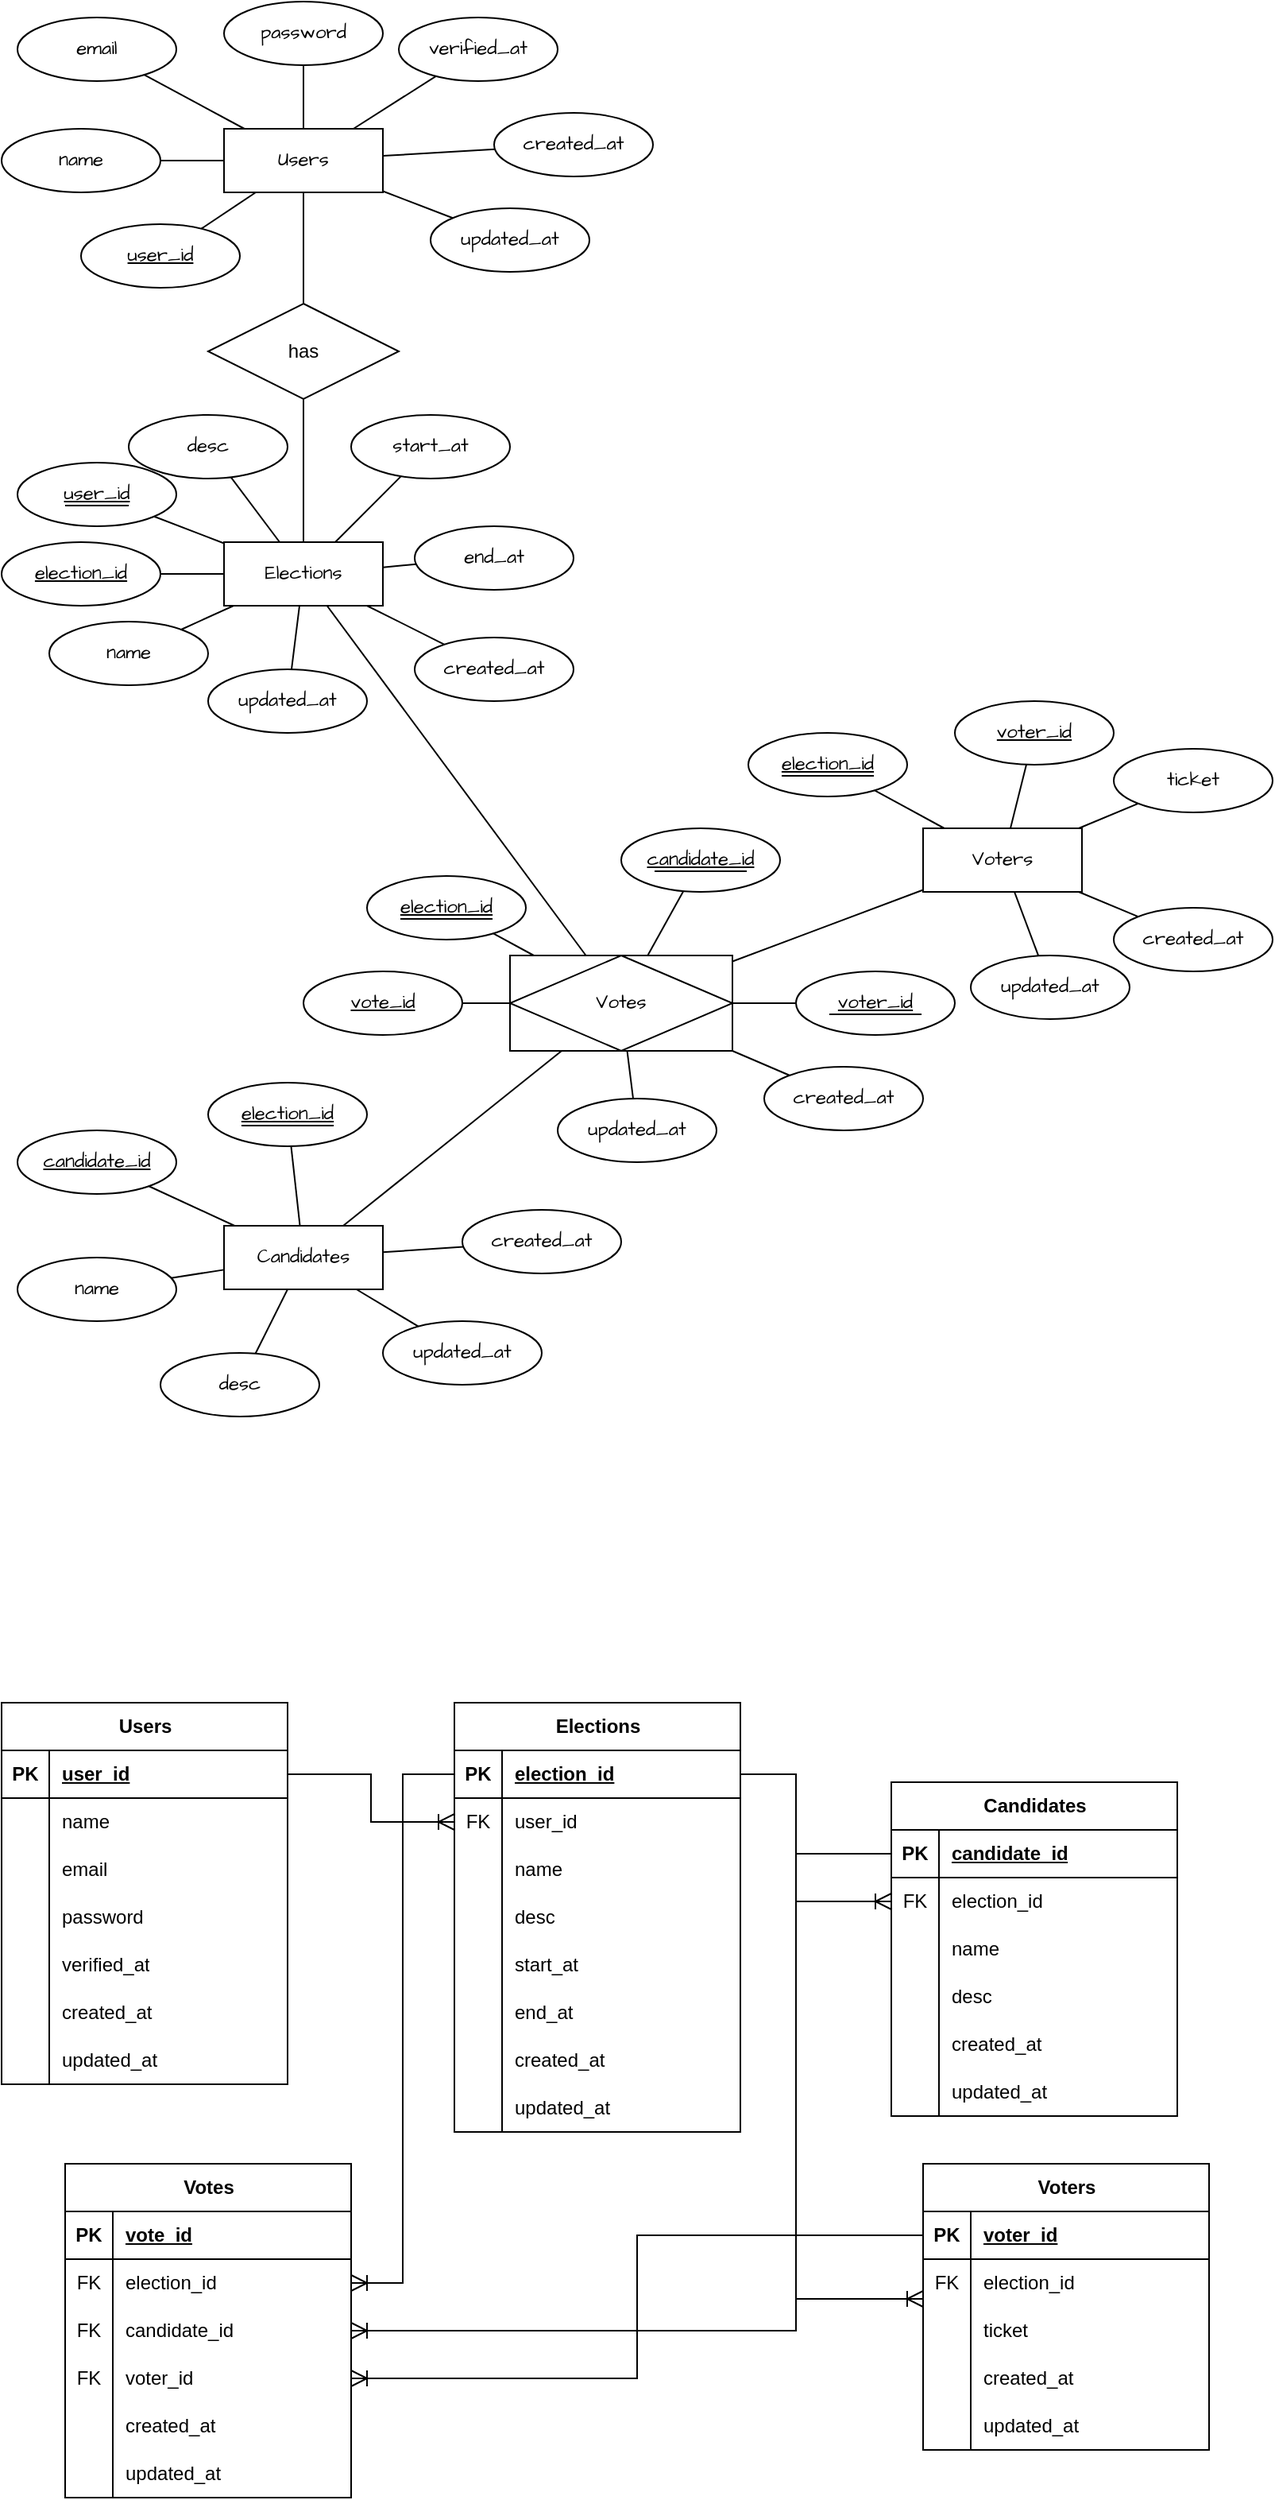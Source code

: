 <mxfile version="24.7.13">
  <diagram id="R2lEEEUBdFMjLlhIrx00" name="Page-1">
    <mxGraphModel dx="955" dy="520" grid="1" gridSize="10" guides="1" tooltips="1" connect="1" arrows="1" fold="1" page="1" pageScale="1" pageWidth="850" pageHeight="1100" math="0" shadow="0" extFonts="Permanent Marker^https://fonts.googleapis.com/css?family=Permanent+Marker">
      <root>
        <mxCell id="0" />
        <mxCell id="1" parent="0" />
        <mxCell id="Wa6VP302sSLP-3VWAH-b-102" style="edgeStyle=none;curved=1;rounded=0;orthogonalLoop=1;jettySize=auto;html=1;fontSize=12;startSize=8;endSize=8;endArrow=none;endFill=0;" parent="1" source="Wa6VP302sSLP-3VWAH-b-1" target="Wa6VP302sSLP-3VWAH-b-38" edge="1">
          <mxGeometry relative="1" as="geometry" />
        </mxCell>
        <mxCell id="Wa6VP302sSLP-3VWAH-b-103" style="edgeStyle=none;curved=1;rounded=0;orthogonalLoop=1;jettySize=auto;html=1;fontSize=12;startSize=8;endSize=8;endArrow=none;endFill=0;" parent="1" source="Wa6VP302sSLP-3VWAH-b-1" target="Wa6VP302sSLP-3VWAH-b-29" edge="1">
          <mxGeometry relative="1" as="geometry">
            <mxPoint x="120" y="390" as="targetPoint" />
          </mxGeometry>
        </mxCell>
        <mxCell id="Wa6VP302sSLP-3VWAH-b-104" style="edgeStyle=none;curved=1;rounded=0;orthogonalLoop=1;jettySize=auto;html=1;fontSize=12;startSize=8;endSize=8;endArrow=none;endFill=0;" parent="1" source="Wa6VP302sSLP-3VWAH-b-1" target="Wa6VP302sSLP-3VWAH-b-35" edge="1">
          <mxGeometry relative="1" as="geometry" />
        </mxCell>
        <mxCell id="Wa6VP302sSLP-3VWAH-b-1" value="Elections" style="whiteSpace=wrap;html=1;align=center;fontFamily=Architects Daughter;" parent="1" vertex="1">
          <mxGeometry x="190" y="410" width="100" height="40" as="geometry" />
        </mxCell>
        <mxCell id="Wa6VP302sSLP-3VWAH-b-84" style="edgeStyle=none;curved=1;rounded=0;orthogonalLoop=1;jettySize=auto;html=1;fontSize=12;startSize=8;endSize=8;endArrow=none;endFill=0;" parent="1" source="Wa6VP302sSLP-3VWAH-b-3" target="Wa6VP302sSLP-3VWAH-b-78" edge="1">
          <mxGeometry relative="1" as="geometry" />
        </mxCell>
        <mxCell id="Wa6VP302sSLP-3VWAH-b-85" style="edgeStyle=none;curved=1;rounded=0;orthogonalLoop=1;jettySize=auto;html=1;fontSize=12;startSize=8;endSize=8;endArrow=none;endFill=0;" parent="1" source="Wa6VP302sSLP-3VWAH-b-3" target="Wa6VP302sSLP-3VWAH-b-59" edge="1">
          <mxGeometry relative="1" as="geometry" />
        </mxCell>
        <mxCell id="Wa6VP302sSLP-3VWAH-b-86" style="edgeStyle=none;curved=1;rounded=0;orthogonalLoop=1;jettySize=auto;html=1;fontSize=12;startSize=8;endSize=8;endArrow=none;endFill=0;" parent="1" source="Wa6VP302sSLP-3VWAH-b-3" target="Wa6VP302sSLP-3VWAH-b-81" edge="1">
          <mxGeometry relative="1" as="geometry" />
        </mxCell>
        <mxCell id="Wa6VP302sSLP-3VWAH-b-87" style="edgeStyle=none;curved=1;rounded=0;orthogonalLoop=1;jettySize=auto;html=1;fontSize=12;startSize=8;endSize=8;endArrow=none;endFill=0;" parent="1" source="Wa6VP302sSLP-3VWAH-b-3" target="Wa6VP302sSLP-3VWAH-b-80" edge="1">
          <mxGeometry relative="1" as="geometry" />
        </mxCell>
        <mxCell id="Wa6VP302sSLP-3VWAH-b-88" style="edgeStyle=none;curved=1;rounded=0;orthogonalLoop=1;jettySize=auto;html=1;fontSize=12;startSize=8;endSize=8;endArrow=none;endFill=0;" parent="1" source="Wa6VP302sSLP-3VWAH-b-3" target="Wa6VP302sSLP-3VWAH-b-82" edge="1">
          <mxGeometry relative="1" as="geometry" />
        </mxCell>
        <mxCell id="Wa6VP302sSLP-3VWAH-b-3" value="Voters" style="whiteSpace=wrap;html=1;align=center;fontFamily=Architects Daughter;" parent="1" vertex="1">
          <mxGeometry x="630" y="590" width="100" height="40" as="geometry" />
        </mxCell>
        <mxCell id="Wa6VP302sSLP-3VWAH-b-95" style="edgeStyle=none;curved=1;rounded=0;orthogonalLoop=1;jettySize=auto;html=1;fontSize=12;startSize=8;endSize=8;endArrow=none;endFill=0;" parent="1" source="Wa6VP302sSLP-3VWAH-b-4" target="Wa6VP302sSLP-3VWAH-b-69" edge="1">
          <mxGeometry relative="1" as="geometry" />
        </mxCell>
        <mxCell id="Wa6VP302sSLP-3VWAH-b-96" style="edgeStyle=none;curved=1;rounded=0;orthogonalLoop=1;jettySize=auto;html=1;fontSize=12;startSize=8;endSize=8;endArrow=none;endFill=0;" parent="1" source="Wa6VP302sSLP-3VWAH-b-4" target="Wa6VP302sSLP-3VWAH-b-54" edge="1">
          <mxGeometry relative="1" as="geometry" />
        </mxCell>
        <mxCell id="Wa6VP302sSLP-3VWAH-b-97" style="edgeStyle=none;curved=1;rounded=0;orthogonalLoop=1;jettySize=auto;html=1;fontSize=12;startSize=8;endSize=8;endArrow=none;endFill=0;" parent="1" source="Wa6VP302sSLP-3VWAH-b-4" target="Wa6VP302sSLP-3VWAH-b-63" edge="1">
          <mxGeometry relative="1" as="geometry" />
        </mxCell>
        <mxCell id="Wa6VP302sSLP-3VWAH-b-4" value="Candidates" style="whiteSpace=wrap;html=1;align=center;fontFamily=Architects Daughter;" parent="1" vertex="1">
          <mxGeometry x="190" y="840" width="100" height="40" as="geometry" />
        </mxCell>
        <mxCell id="Wa6VP302sSLP-3VWAH-b-9" style="edgeStyle=none;curved=1;rounded=0;hachureGap=4;orthogonalLoop=1;jettySize=auto;html=1;fontFamily=Architects Daughter;fontSource=https%3A%2F%2Ffonts.googleapis.com%2Fcss%3Ffamily%3DArchitects%2BDaughter;fontSize=12;startSize=8;endSize=8;endArrow=none;endFill=0;" parent="1" source="Wa6VP302sSLP-3VWAH-b-5" target="Wa6VP302sSLP-3VWAH-b-1" edge="1">
          <mxGeometry relative="1" as="geometry" />
        </mxCell>
        <mxCell id="Wa6VP302sSLP-3VWAH-b-23" style="edgeStyle=none;curved=1;rounded=0;hachureGap=4;orthogonalLoop=1;jettySize=auto;html=1;fontFamily=Architects Daughter;fontSource=https%3A%2F%2Ffonts.googleapis.com%2Fcss%3Ffamily%3DArchitects%2BDaughter;fontSize=12;startSize=8;endSize=8;endArrow=none;endFill=0;" parent="1" source="Wa6VP302sSLP-3VWAH-b-5" target="Wa6VP302sSLP-3VWAH-b-14" edge="1">
          <mxGeometry relative="1" as="geometry" />
        </mxCell>
        <mxCell id="Wa6VP302sSLP-3VWAH-b-24" style="edgeStyle=none;curved=1;rounded=0;hachureGap=4;orthogonalLoop=1;jettySize=auto;html=1;fontFamily=Architects Daughter;fontSource=https%3A%2F%2Ffonts.googleapis.com%2Fcss%3Ffamily%3DArchitects%2BDaughter;fontSize=12;startSize=8;endSize=8;endArrow=none;endFill=0;" parent="1" source="Wa6VP302sSLP-3VWAH-b-5" target="Wa6VP302sSLP-3VWAH-b-15" edge="1">
          <mxGeometry relative="1" as="geometry" />
        </mxCell>
        <mxCell id="Wa6VP302sSLP-3VWAH-b-26" style="edgeStyle=none;curved=1;rounded=0;hachureGap=4;orthogonalLoop=1;jettySize=auto;html=1;fontFamily=Architects Daughter;fontSource=https%3A%2F%2Ffonts.googleapis.com%2Fcss%3Ffamily%3DArchitects%2BDaughter;fontSize=12;startSize=8;endSize=8;endArrow=none;endFill=0;" parent="1" source="Wa6VP302sSLP-3VWAH-b-5" target="Wa6VP302sSLP-3VWAH-b-19" edge="1">
          <mxGeometry relative="1" as="geometry" />
        </mxCell>
        <mxCell id="Wa6VP302sSLP-3VWAH-b-27" style="edgeStyle=none;curved=1;rounded=0;hachureGap=4;orthogonalLoop=1;jettySize=auto;html=1;fontFamily=Architects Daughter;fontSource=https%3A%2F%2Ffonts.googleapis.com%2Fcss%3Ffamily%3DArchitects%2BDaughter;fontSize=12;startSize=8;endSize=8;endArrow=none;endFill=0;" parent="1" source="Wa6VP302sSLP-3VWAH-b-5" target="Wa6VP302sSLP-3VWAH-b-18" edge="1">
          <mxGeometry relative="1" as="geometry" />
        </mxCell>
        <mxCell id="Wa6VP302sSLP-3VWAH-b-28" style="edgeStyle=none;curved=1;rounded=0;hachureGap=4;orthogonalLoop=1;jettySize=auto;html=1;fontFamily=Architects Daughter;fontSource=https%3A%2F%2Ffonts.googleapis.com%2Fcss%3Ffamily%3DArchitects%2BDaughter;fontSize=12;startSize=8;endSize=8;endArrow=none;endFill=0;" parent="1" source="Wa6VP302sSLP-3VWAH-b-5" target="Wa6VP302sSLP-3VWAH-b-20" edge="1">
          <mxGeometry relative="1" as="geometry" />
        </mxCell>
        <mxCell id="Wa6VP302sSLP-3VWAH-b-5" value="Users" style="whiteSpace=wrap;html=1;align=center;fontFamily=Architects Daughter;" parent="1" vertex="1">
          <mxGeometry x="190" y="150" width="100" height="40" as="geometry" />
        </mxCell>
        <mxCell id="Wa6VP302sSLP-3VWAH-b-11" style="edgeStyle=none;curved=1;rounded=0;hachureGap=4;orthogonalLoop=1;jettySize=auto;html=1;fontFamily=Architects Daughter;fontSource=https%3A%2F%2Ffonts.googleapis.com%2Fcss%3Ffamily%3DArchitects%2BDaughter;fontSize=12;startSize=8;endSize=8;endArrow=none;endFill=0;" parent="1" source="Wa6VP302sSLP-3VWAH-b-7" target="Wa6VP302sSLP-3VWAH-b-1" edge="1">
          <mxGeometry relative="1" as="geometry" />
        </mxCell>
        <mxCell id="Wa6VP302sSLP-3VWAH-b-12" style="edgeStyle=none;curved=1;rounded=0;hachureGap=4;orthogonalLoop=1;jettySize=auto;html=1;fontFamily=Architects Daughter;fontSource=https%3A%2F%2Ffonts.googleapis.com%2Fcss%3Ffamily%3DArchitects%2BDaughter;fontSize=12;startSize=8;endSize=8;endArrow=none;endFill=0;" parent="1" source="Wa6VP302sSLP-3VWAH-b-7" target="Wa6VP302sSLP-3VWAH-b-4" edge="1">
          <mxGeometry relative="1" as="geometry" />
        </mxCell>
        <mxCell id="Wa6VP302sSLP-3VWAH-b-13" style="edgeStyle=none;curved=1;rounded=0;hachureGap=4;orthogonalLoop=1;jettySize=auto;html=1;fontFamily=Architects Daughter;fontSource=https%3A%2F%2Ffonts.googleapis.com%2Fcss%3Ffamily%3DArchitects%2BDaughter;fontSize=12;startSize=8;endSize=8;endArrow=none;endFill=0;" parent="1" source="Wa6VP302sSLP-3VWAH-b-7" target="Wa6VP302sSLP-3VWAH-b-3" edge="1">
          <mxGeometry relative="1" as="geometry" />
        </mxCell>
        <mxCell id="Wa6VP302sSLP-3VWAH-b-89" style="edgeStyle=none;curved=1;rounded=0;orthogonalLoop=1;jettySize=auto;html=1;fontSize=12;startSize=8;endSize=8;endArrow=none;endFill=0;" parent="1" source="Wa6VP302sSLP-3VWAH-b-7" target="Wa6VP302sSLP-3VWAH-b-52" edge="1">
          <mxGeometry relative="1" as="geometry" />
        </mxCell>
        <mxCell id="Wa6VP302sSLP-3VWAH-b-90" style="edgeStyle=none;curved=1;rounded=0;orthogonalLoop=1;jettySize=auto;html=1;fontSize=12;startSize=8;endSize=8;endArrow=none;endFill=0;" parent="1" source="Wa6VP302sSLP-3VWAH-b-7" target="Wa6VP302sSLP-3VWAH-b-48" edge="1">
          <mxGeometry relative="1" as="geometry" />
        </mxCell>
        <mxCell id="Wa6VP302sSLP-3VWAH-b-91" style="edgeStyle=none;curved=1;rounded=0;orthogonalLoop=1;jettySize=auto;html=1;fontSize=12;startSize=8;endSize=8;endArrow=none;endFill=0;" parent="1" source="Wa6VP302sSLP-3VWAH-b-7" target="Wa6VP302sSLP-3VWAH-b-50" edge="1">
          <mxGeometry relative="1" as="geometry" />
        </mxCell>
        <mxCell id="Wa6VP302sSLP-3VWAH-b-92" style="edgeStyle=none;curved=1;rounded=0;orthogonalLoop=1;jettySize=auto;html=1;fontSize=12;startSize=8;endSize=8;endArrow=none;endFill=0;" parent="1" source="Wa6VP302sSLP-3VWAH-b-7" target="Wa6VP302sSLP-3VWAH-b-45" edge="1">
          <mxGeometry relative="1" as="geometry" />
        </mxCell>
        <mxCell id="Wa6VP302sSLP-3VWAH-b-93" style="edgeStyle=none;curved=1;rounded=0;orthogonalLoop=1;jettySize=auto;html=1;fontSize=12;startSize=8;endSize=8;endArrow=none;endFill=0;" parent="1" source="Wa6VP302sSLP-3VWAH-b-7" target="Wa6VP302sSLP-3VWAH-b-46" edge="1">
          <mxGeometry relative="1" as="geometry" />
        </mxCell>
        <mxCell id="Wa6VP302sSLP-3VWAH-b-94" style="edgeStyle=none;curved=1;rounded=0;orthogonalLoop=1;jettySize=auto;html=1;fontSize=12;startSize=8;endSize=8;endArrow=none;endFill=0;" parent="1" source="Wa6VP302sSLP-3VWAH-b-7" target="Wa6VP302sSLP-3VWAH-b-56" edge="1">
          <mxGeometry relative="1" as="geometry" />
        </mxCell>
        <mxCell id="Wa6VP302sSLP-3VWAH-b-7" value="Votes" style="shape=associativeEntity;whiteSpace=wrap;html=1;align=center;hachureGap=4;fontFamily=Architects Daughter;" parent="1" vertex="1">
          <mxGeometry x="370" y="670" width="140" height="60" as="geometry" />
        </mxCell>
        <mxCell id="Wa6VP302sSLP-3VWAH-b-14" value="name" style="ellipse;whiteSpace=wrap;html=1;align=center;hachureGap=4;fontFamily=Architects Daughter;fontSource=https%3A%2F%2Ffonts.googleapis.com%2Fcss%3Ffamily%3DArchitects%2BDaughter;" parent="1" vertex="1">
          <mxGeometry x="50" y="150" width="100" height="40" as="geometry" />
        </mxCell>
        <mxCell id="Wa6VP302sSLP-3VWAH-b-15" value="email" style="ellipse;whiteSpace=wrap;html=1;align=center;hachureGap=4;fontFamily=Architects Daughter;fontSource=https%3A%2F%2Ffonts.googleapis.com%2Fcss%3Ffamily%3DArchitects%2BDaughter;" parent="1" vertex="1">
          <mxGeometry x="60" y="80" width="100" height="40" as="geometry" />
        </mxCell>
        <mxCell id="Wa6VP302sSLP-3VWAH-b-17" value="password" style="ellipse;whiteSpace=wrap;html=1;align=center;hachureGap=4;fontFamily=Architects Daughter;fontSource=https%3A%2F%2Ffonts.googleapis.com%2Fcss%3Ffamily%3DArchitects%2BDaughter;" parent="1" vertex="1">
          <mxGeometry x="190" y="70" width="100" height="40" as="geometry" />
        </mxCell>
        <mxCell id="Wa6VP302sSLP-3VWAH-b-18" value="created_at" style="ellipse;whiteSpace=wrap;html=1;align=center;hachureGap=4;fontFamily=Architects Daughter;fontSource=https%3A%2F%2Ffonts.googleapis.com%2Fcss%3Ffamily%3DArchitects%2BDaughter;" parent="1" vertex="1">
          <mxGeometry x="360" y="140" width="100" height="40" as="geometry" />
        </mxCell>
        <mxCell id="Wa6VP302sSLP-3VWAH-b-19" value="verified_at" style="ellipse;whiteSpace=wrap;html=1;align=center;hachureGap=4;fontFamily=Architects Daughter;fontSource=https%3A%2F%2Ffonts.googleapis.com%2Fcss%3Ffamily%3DArchitects%2BDaughter;" parent="1" vertex="1">
          <mxGeometry x="300" y="80" width="100" height="40" as="geometry" />
        </mxCell>
        <mxCell id="Wa6VP302sSLP-3VWAH-b-20" value="updated_at" style="ellipse;whiteSpace=wrap;html=1;align=center;hachureGap=4;fontFamily=Architects Daughter;fontSource=https%3A%2F%2Ffonts.googleapis.com%2Fcss%3Ffamily%3DArchitects%2BDaughter;" parent="1" vertex="1">
          <mxGeometry x="320" y="200" width="100" height="40" as="geometry" />
        </mxCell>
        <mxCell id="Wa6VP302sSLP-3VWAH-b-22" style="edgeStyle=none;curved=1;rounded=0;hachureGap=4;orthogonalLoop=1;jettySize=auto;html=1;fontFamily=Architects Daughter;fontSource=https%3A%2F%2Ffonts.googleapis.com%2Fcss%3Ffamily%3DArchitects%2BDaughter;fontSize=12;startSize=8;endSize=8;endArrow=none;endFill=0;" parent="1" source="Wa6VP302sSLP-3VWAH-b-21" target="Wa6VP302sSLP-3VWAH-b-5" edge="1">
          <mxGeometry relative="1" as="geometry" />
        </mxCell>
        <mxCell id="Wa6VP302sSLP-3VWAH-b-21" value="user_id" style="ellipse;whiteSpace=wrap;html=1;align=center;hachureGap=4;fontFamily=Architects Daughter;fontSource=https%3A%2F%2Ffonts.googleapis.com%2Fcss%3Ffamily%3DArchitects%2BDaughter;fontStyle=4;" parent="1" vertex="1">
          <mxGeometry x="100" y="210" width="100" height="40" as="geometry" />
        </mxCell>
        <mxCell id="Wa6VP302sSLP-3VWAH-b-25" style="edgeStyle=none;curved=1;rounded=0;hachureGap=4;orthogonalLoop=1;jettySize=auto;html=1;fontFamily=Architects Daughter;fontSource=https%3A%2F%2Ffonts.googleapis.com%2Fcss%3Ffamily%3DArchitects%2BDaughter;fontSize=12;startSize=8;endSize=8;endArrow=none;endFill=0;" parent="1" source="Wa6VP302sSLP-3VWAH-b-5" target="Wa6VP302sSLP-3VWAH-b-17" edge="1">
          <mxGeometry relative="1" as="geometry" />
        </mxCell>
        <mxCell id="Wa6VP302sSLP-3VWAH-b-31" value="" style="group;" parent="1" vertex="1" connectable="0">
          <mxGeometry x="60" y="360" width="100" height="40" as="geometry" />
        </mxCell>
        <mxCell id="Wa6VP302sSLP-3VWAH-b-29" value="user_id" style="ellipse;whiteSpace=wrap;html=1;align=center;hachureGap=4;fontFamily=Architects Daughter;fontSource=https%3A%2F%2Ffonts.googleapis.com%2Fcss%3Ffamily%3DArchitects%2BDaughter;fontStyle=4;" parent="Wa6VP302sSLP-3VWAH-b-31" vertex="1">
          <mxGeometry width="100" height="40" as="geometry" />
        </mxCell>
        <mxCell id="Wa6VP302sSLP-3VWAH-b-30" value="" style="endArrow=none;html=1;rounded=0;hachureGap=4;fontFamily=Architects Daughter;fontSource=https%3A%2F%2Ffonts.googleapis.com%2Fcss%3Ffamily%3DArchitects%2BDaughter;fontSize=12;startSize=8;endSize=8;curved=1;" parent="Wa6VP302sSLP-3VWAH-b-31" edge="1">
          <mxGeometry relative="1" as="geometry">
            <mxPoint x="30" y="27" as="sourcePoint" />
            <mxPoint x="70" y="27" as="targetPoint" />
          </mxGeometry>
        </mxCell>
        <mxCell id="Wa6VP302sSLP-3VWAH-b-35" value="election_id" style="ellipse;whiteSpace=wrap;html=1;align=center;hachureGap=4;fontFamily=Architects Daughter;fontSource=https%3A%2F%2Ffonts.googleapis.com%2Fcss%3Ffamily%3DArchitects%2BDaughter;fontStyle=4;" parent="1" vertex="1">
          <mxGeometry x="50" y="410" width="100" height="40" as="geometry" />
        </mxCell>
        <mxCell id="Wa6VP302sSLP-3VWAH-b-106" style="edgeStyle=none;curved=1;rounded=0;orthogonalLoop=1;jettySize=auto;html=1;fontSize=12;startSize=8;endSize=8;endArrow=none;endFill=0;" parent="1" source="Wa6VP302sSLP-3VWAH-b-37" target="Wa6VP302sSLP-3VWAH-b-1" edge="1">
          <mxGeometry relative="1" as="geometry" />
        </mxCell>
        <mxCell id="Wa6VP302sSLP-3VWAH-b-37" value="name" style="ellipse;whiteSpace=wrap;html=1;align=center;hachureGap=4;fontFamily=Architects Daughter;fontSource=https%3A%2F%2Ffonts.googleapis.com%2Fcss%3Ffamily%3DArchitects%2BDaughter;" parent="1" vertex="1">
          <mxGeometry x="80" y="460" width="100" height="40" as="geometry" />
        </mxCell>
        <mxCell id="Wa6VP302sSLP-3VWAH-b-38" value="desc" style="ellipse;whiteSpace=wrap;html=1;align=center;hachureGap=4;fontFamily=Architects Daughter;fontSource=https%3A%2F%2Ffonts.googleapis.com%2Fcss%3Ffamily%3DArchitects%2BDaughter;" parent="1" vertex="1">
          <mxGeometry x="130" y="330" width="100" height="40" as="geometry" />
        </mxCell>
        <mxCell id="77S7y7EUyt2f8yJZMsOL-1" style="edgeStyle=none;curved=1;rounded=0;orthogonalLoop=1;jettySize=auto;html=1;fontSize=12;startSize=8;endSize=8;endArrow=none;endFill=0;" edge="1" parent="1" source="Wa6VP302sSLP-3VWAH-b-39" target="Wa6VP302sSLP-3VWAH-b-1">
          <mxGeometry relative="1" as="geometry" />
        </mxCell>
        <mxCell id="Wa6VP302sSLP-3VWAH-b-39" value="start_at" style="ellipse;whiteSpace=wrap;html=1;align=center;hachureGap=4;fontFamily=Architects Daughter;fontSource=https%3A%2F%2Ffonts.googleapis.com%2Fcss%3Ffamily%3DArchitects%2BDaughter;" parent="1" vertex="1">
          <mxGeometry x="270" y="330" width="100" height="40" as="geometry" />
        </mxCell>
        <mxCell id="Wa6VP302sSLP-3VWAH-b-108" style="edgeStyle=none;curved=1;rounded=0;orthogonalLoop=1;jettySize=auto;html=1;fontSize=12;startSize=8;endSize=8;endArrow=none;endFill=0;" parent="1" source="Wa6VP302sSLP-3VWAH-b-40" target="Wa6VP302sSLP-3VWAH-b-1" edge="1">
          <mxGeometry relative="1" as="geometry" />
        </mxCell>
        <mxCell id="Wa6VP302sSLP-3VWAH-b-40" value="end_at" style="ellipse;whiteSpace=wrap;html=1;align=center;hachureGap=4;fontFamily=Architects Daughter;fontSource=https%3A%2F%2Ffonts.googleapis.com%2Fcss%3Ffamily%3DArchitects%2BDaughter;" parent="1" vertex="1">
          <mxGeometry x="310" y="400" width="100" height="40" as="geometry" />
        </mxCell>
        <mxCell id="Wa6VP302sSLP-3VWAH-b-105" style="edgeStyle=none;curved=1;rounded=0;orthogonalLoop=1;jettySize=auto;html=1;fontSize=12;startSize=8;endSize=8;endArrow=none;endFill=0;" parent="1" source="Wa6VP302sSLP-3VWAH-b-41" target="Wa6VP302sSLP-3VWAH-b-1" edge="1">
          <mxGeometry relative="1" as="geometry" />
        </mxCell>
        <mxCell id="Wa6VP302sSLP-3VWAH-b-41" value="updated_at" style="ellipse;whiteSpace=wrap;html=1;align=center;hachureGap=4;fontFamily=Architects Daughter;fontSource=https%3A%2F%2Ffonts.googleapis.com%2Fcss%3Ffamily%3DArchitects%2BDaughter;" parent="1" vertex="1">
          <mxGeometry x="180" y="490" width="100" height="40" as="geometry" />
        </mxCell>
        <mxCell id="Wa6VP302sSLP-3VWAH-b-107" style="edgeStyle=none;curved=1;rounded=0;orthogonalLoop=1;jettySize=auto;html=1;fontSize=12;startSize=8;endSize=8;endArrow=none;endFill=0;" parent="1" source="Wa6VP302sSLP-3VWAH-b-42" target="Wa6VP302sSLP-3VWAH-b-1" edge="1">
          <mxGeometry relative="1" as="geometry" />
        </mxCell>
        <mxCell id="Wa6VP302sSLP-3VWAH-b-42" value="created_at" style="ellipse;whiteSpace=wrap;html=1;align=center;hachureGap=4;fontFamily=Architects Daughter;fontSource=https%3A%2F%2Ffonts.googleapis.com%2Fcss%3Ffamily%3DArchitects%2BDaughter;" parent="1" vertex="1">
          <mxGeometry x="310" y="470" width="100" height="40" as="geometry" />
        </mxCell>
        <mxCell id="Wa6VP302sSLP-3VWAH-b-45" value="updated_at" style="ellipse;whiteSpace=wrap;html=1;align=center;hachureGap=4;fontFamily=Architects Daughter;fontSource=https%3A%2F%2Ffonts.googleapis.com%2Fcss%3Ffamily%3DArchitects%2BDaughter;" parent="1" vertex="1">
          <mxGeometry x="400" y="760" width="100" height="40" as="geometry" />
        </mxCell>
        <mxCell id="Wa6VP302sSLP-3VWAH-b-46" value="created_at" style="ellipse;whiteSpace=wrap;html=1;align=center;hachureGap=4;fontFamily=Architects Daughter;fontSource=https%3A%2F%2Ffonts.googleapis.com%2Fcss%3Ffamily%3DArchitects%2BDaughter;" parent="1" vertex="1">
          <mxGeometry x="530" y="740" width="100" height="40" as="geometry" />
        </mxCell>
        <mxCell id="Wa6VP302sSLP-3VWAH-b-47" value="" style="group;" parent="1" vertex="1" connectable="0">
          <mxGeometry x="280" y="620" width="100" height="40" as="geometry" />
        </mxCell>
        <mxCell id="Wa6VP302sSLP-3VWAH-b-48" value="election_id" style="ellipse;whiteSpace=wrap;html=1;align=center;hachureGap=4;fontFamily=Architects Daughter;fontSource=https%3A%2F%2Ffonts.googleapis.com%2Fcss%3Ffamily%3DArchitects%2BDaughter;fontStyle=4;" parent="Wa6VP302sSLP-3VWAH-b-47" vertex="1">
          <mxGeometry width="100" height="40" as="geometry" />
        </mxCell>
        <mxCell id="Wa6VP302sSLP-3VWAH-b-49" value="" style="endArrow=none;html=1;rounded=0;hachureGap=4;fontFamily=Architects Daughter;fontSource=https%3A%2F%2Ffonts.googleapis.com%2Fcss%3Ffamily%3DArchitects%2BDaughter;fontSize=12;startSize=8;endSize=8;curved=1;" parent="Wa6VP302sSLP-3VWAH-b-47" edge="1">
          <mxGeometry relative="1" as="geometry">
            <mxPoint x="21" y="27" as="sourcePoint" />
            <mxPoint x="79" y="27" as="targetPoint" />
          </mxGeometry>
        </mxCell>
        <mxCell id="Wa6VP302sSLP-3VWAH-b-50" value="vote_id" style="ellipse;whiteSpace=wrap;html=1;align=center;hachureGap=4;fontFamily=Architects Daughter;fontSource=https%3A%2F%2Ffonts.googleapis.com%2Fcss%3Ffamily%3DArchitects%2BDaughter;fontStyle=4;" parent="1" vertex="1">
          <mxGeometry x="240" y="680" width="100" height="40" as="geometry" />
        </mxCell>
        <mxCell id="Wa6VP302sSLP-3VWAH-b-51" value="" style="group;" parent="1" vertex="1" connectable="0">
          <mxGeometry x="440" y="590" width="100" height="40" as="geometry" />
        </mxCell>
        <mxCell id="Wa6VP302sSLP-3VWAH-b-52" value="candidate_id" style="ellipse;whiteSpace=wrap;html=1;align=center;hachureGap=4;fontFamily=Architects Daughter;fontSource=https%3A%2F%2Ffonts.googleapis.com%2Fcss%3Ffamily%3DArchitects%2BDaughter;fontStyle=4;" parent="Wa6VP302sSLP-3VWAH-b-51" vertex="1">
          <mxGeometry width="100" height="40" as="geometry" />
        </mxCell>
        <mxCell id="Wa6VP302sSLP-3VWAH-b-53" value="" style="endArrow=none;html=1;rounded=0;hachureGap=4;fontFamily=Architects Daughter;fontSource=https%3A%2F%2Ffonts.googleapis.com%2Fcss%3Ffamily%3DArchitects%2BDaughter;fontSize=12;startSize=8;endSize=8;curved=1;" parent="Wa6VP302sSLP-3VWAH-b-51" edge="1">
          <mxGeometry relative="1" as="geometry">
            <mxPoint x="21" y="27" as="sourcePoint" />
            <mxPoint x="79" y="27" as="targetPoint" />
          </mxGeometry>
        </mxCell>
        <mxCell id="Wa6VP302sSLP-3VWAH-b-54" value="candidate_id" style="ellipse;whiteSpace=wrap;html=1;align=center;hachureGap=4;fontFamily=Architects Daughter;fontSource=https%3A%2F%2Ffonts.googleapis.com%2Fcss%3Ffamily%3DArchitects%2BDaughter;fontStyle=4;" parent="1" vertex="1">
          <mxGeometry x="60" y="780" width="100" height="40" as="geometry" />
        </mxCell>
        <mxCell id="Wa6VP302sSLP-3VWAH-b-55" value="" style="group;" parent="1" vertex="1" connectable="0">
          <mxGeometry x="550" y="680" width="100" height="40" as="geometry" />
        </mxCell>
        <mxCell id="Wa6VP302sSLP-3VWAH-b-56" value="voter_id" style="ellipse;whiteSpace=wrap;html=1;align=center;hachureGap=4;fontFamily=Architects Daughter;fontSource=https%3A%2F%2Ffonts.googleapis.com%2Fcss%3Ffamily%3DArchitects%2BDaughter;fontStyle=4;" parent="Wa6VP302sSLP-3VWAH-b-55" vertex="1">
          <mxGeometry width="100" height="40" as="geometry" />
        </mxCell>
        <mxCell id="Wa6VP302sSLP-3VWAH-b-57" value="" style="endArrow=none;html=1;rounded=0;hachureGap=4;fontFamily=Architects Daughter;fontSource=https%3A%2F%2Ffonts.googleapis.com%2Fcss%3Ffamily%3DArchitects%2BDaughter;fontSize=12;startSize=8;endSize=8;curved=1;" parent="Wa6VP302sSLP-3VWAH-b-55" edge="1">
          <mxGeometry relative="1" as="geometry">
            <mxPoint x="21" y="27" as="sourcePoint" />
            <mxPoint x="79" y="27" as="targetPoint" />
          </mxGeometry>
        </mxCell>
        <mxCell id="Wa6VP302sSLP-3VWAH-b-58" value="" style="group;" parent="1" vertex="1" connectable="0">
          <mxGeometry x="650" y="510" width="100" height="40" as="geometry" />
        </mxCell>
        <mxCell id="Wa6VP302sSLP-3VWAH-b-59" value="voter_id" style="ellipse;whiteSpace=wrap;html=1;align=center;hachureGap=4;fontFamily=Architects Daughter;fontSource=https%3A%2F%2Ffonts.googleapis.com%2Fcss%3Ffamily%3DArchitects%2BDaughter;fontStyle=4;" parent="Wa6VP302sSLP-3VWAH-b-58" vertex="1">
          <mxGeometry width="100" height="40" as="geometry" />
        </mxCell>
        <mxCell id="Wa6VP302sSLP-3VWAH-b-62" style="edgeStyle=none;curved=1;rounded=0;orthogonalLoop=1;jettySize=auto;html=1;exitX=0.5;exitY=1;exitDx=0;exitDy=0;fontSize=12;startSize=8;endSize=8;" parent="1" source="Wa6VP302sSLP-3VWAH-b-50" target="Wa6VP302sSLP-3VWAH-b-50" edge="1">
          <mxGeometry relative="1" as="geometry" />
        </mxCell>
        <mxCell id="Wa6VP302sSLP-3VWAH-b-63" value="name" style="ellipse;whiteSpace=wrap;html=1;align=center;hachureGap=4;fontFamily=Architects Daughter;fontSource=https%3A%2F%2Ffonts.googleapis.com%2Fcss%3Ffamily%3DArchitects%2BDaughter;" parent="1" vertex="1">
          <mxGeometry x="60" y="860" width="100" height="40" as="geometry" />
        </mxCell>
        <mxCell id="Wa6VP302sSLP-3VWAH-b-98" style="edgeStyle=none;curved=1;rounded=0;orthogonalLoop=1;jettySize=auto;html=1;fontSize=12;startSize=8;endSize=8;endArrow=none;endFill=0;" parent="1" source="Wa6VP302sSLP-3VWAH-b-65" target="Wa6VP302sSLP-3VWAH-b-4" edge="1">
          <mxGeometry relative="1" as="geometry" />
        </mxCell>
        <mxCell id="Wa6VP302sSLP-3VWAH-b-65" value="desc" style="ellipse;whiteSpace=wrap;html=1;align=center;hachureGap=4;fontFamily=Architects Daughter;fontSource=https%3A%2F%2Ffonts.googleapis.com%2Fcss%3Ffamily%3DArchitects%2BDaughter;" parent="1" vertex="1">
          <mxGeometry x="150" y="920" width="100" height="40" as="geometry" />
        </mxCell>
        <mxCell id="Wa6VP302sSLP-3VWAH-b-99" style="edgeStyle=none;curved=1;rounded=0;orthogonalLoop=1;jettySize=auto;html=1;fontSize=12;startSize=8;endSize=8;endArrow=none;endFill=0;" parent="1" source="Wa6VP302sSLP-3VWAH-b-66" target="Wa6VP302sSLP-3VWAH-b-4" edge="1">
          <mxGeometry relative="1" as="geometry" />
        </mxCell>
        <mxCell id="Wa6VP302sSLP-3VWAH-b-66" value="updated_at" style="ellipse;whiteSpace=wrap;html=1;align=center;hachureGap=4;fontFamily=Architects Daughter;fontSource=https%3A%2F%2Ffonts.googleapis.com%2Fcss%3Ffamily%3DArchitects%2BDaughter;" parent="1" vertex="1">
          <mxGeometry x="290" y="900" width="100" height="40" as="geometry" />
        </mxCell>
        <mxCell id="Wa6VP302sSLP-3VWAH-b-100" style="edgeStyle=none;curved=1;rounded=0;orthogonalLoop=1;jettySize=auto;html=1;fontSize=12;startSize=8;endSize=8;endArrow=none;endFill=0;" parent="1" source="Wa6VP302sSLP-3VWAH-b-67" target="Wa6VP302sSLP-3VWAH-b-4" edge="1">
          <mxGeometry relative="1" as="geometry" />
        </mxCell>
        <mxCell id="Wa6VP302sSLP-3VWAH-b-67" value="created_at" style="ellipse;whiteSpace=wrap;html=1;align=center;hachureGap=4;fontFamily=Architects Daughter;fontSource=https%3A%2F%2Ffonts.googleapis.com%2Fcss%3Ffamily%3DArchitects%2BDaughter;" parent="1" vertex="1">
          <mxGeometry x="340" y="830" width="100" height="40" as="geometry" />
        </mxCell>
        <mxCell id="Wa6VP302sSLP-3VWAH-b-68" value="" style="group;" parent="1" vertex="1" connectable="0">
          <mxGeometry x="180" y="750" width="100" height="40" as="geometry" />
        </mxCell>
        <mxCell id="Wa6VP302sSLP-3VWAH-b-69" value="election_id" style="ellipse;whiteSpace=wrap;html=1;align=center;hachureGap=4;fontFamily=Architects Daughter;fontSource=https%3A%2F%2Ffonts.googleapis.com%2Fcss%3Ffamily%3DArchitects%2BDaughter;fontStyle=4;" parent="Wa6VP302sSLP-3VWAH-b-68" vertex="1">
          <mxGeometry width="100" height="40" as="geometry" />
        </mxCell>
        <mxCell id="Wa6VP302sSLP-3VWAH-b-70" value="" style="endArrow=none;html=1;rounded=0;hachureGap=4;fontFamily=Architects Daughter;fontSource=https%3A%2F%2Ffonts.googleapis.com%2Fcss%3Ffamily%3DArchitects%2BDaughter;fontSize=12;startSize=8;endSize=8;curved=1;" parent="Wa6VP302sSLP-3VWAH-b-68" edge="1">
          <mxGeometry relative="1" as="geometry">
            <mxPoint x="21" y="27" as="sourcePoint" />
            <mxPoint x="79" y="27" as="targetPoint" />
          </mxGeometry>
        </mxCell>
        <mxCell id="Wa6VP302sSLP-3VWAH-b-77" value="" style="group;" parent="1" vertex="1" connectable="0">
          <mxGeometry x="520" y="530" width="100" height="40" as="geometry" />
        </mxCell>
        <mxCell id="Wa6VP302sSLP-3VWAH-b-78" value="election_id" style="ellipse;whiteSpace=wrap;html=1;align=center;hachureGap=4;fontFamily=Architects Daughter;fontSource=https%3A%2F%2Ffonts.googleapis.com%2Fcss%3Ffamily%3DArchitects%2BDaughter;fontStyle=4;" parent="Wa6VP302sSLP-3VWAH-b-77" vertex="1">
          <mxGeometry width="100" height="40" as="geometry" />
        </mxCell>
        <mxCell id="Wa6VP302sSLP-3VWAH-b-79" value="" style="endArrow=none;html=1;rounded=0;hachureGap=4;fontFamily=Architects Daughter;fontSource=https%3A%2F%2Ffonts.googleapis.com%2Fcss%3Ffamily%3DArchitects%2BDaughter;fontSize=12;startSize=8;endSize=8;curved=1;" parent="Wa6VP302sSLP-3VWAH-b-77" edge="1">
          <mxGeometry relative="1" as="geometry">
            <mxPoint x="21" y="27" as="sourcePoint" />
            <mxPoint x="79" y="27" as="targetPoint" />
          </mxGeometry>
        </mxCell>
        <mxCell id="Wa6VP302sSLP-3VWAH-b-80" value="created_at" style="ellipse;whiteSpace=wrap;html=1;align=center;hachureGap=4;fontFamily=Architects Daughter;fontSource=https%3A%2F%2Ffonts.googleapis.com%2Fcss%3Ffamily%3DArchitects%2BDaughter;" parent="1" vertex="1">
          <mxGeometry x="750" y="640" width="100" height="40" as="geometry" />
        </mxCell>
        <mxCell id="Wa6VP302sSLP-3VWAH-b-81" value="updated_at" style="ellipse;whiteSpace=wrap;html=1;align=center;hachureGap=4;fontFamily=Architects Daughter;fontSource=https%3A%2F%2Ffonts.googleapis.com%2Fcss%3Ffamily%3DArchitects%2BDaughter;" parent="1" vertex="1">
          <mxGeometry x="660" y="670" width="100" height="40" as="geometry" />
        </mxCell>
        <mxCell id="Wa6VP302sSLP-3VWAH-b-82" value="ticket" style="ellipse;whiteSpace=wrap;html=1;align=center;hachureGap=4;fontFamily=Architects Daughter;fontSource=https%3A%2F%2Ffonts.googleapis.com%2Fcss%3Ffamily%3DArchitects%2BDaughter;" parent="1" vertex="1">
          <mxGeometry x="750" y="540" width="100" height="40" as="geometry" />
        </mxCell>
        <mxCell id="77S7y7EUyt2f8yJZMsOL-2" value="has" style="shape=rhombus;perimeter=rhombusPerimeter;whiteSpace=wrap;html=1;align=center;" vertex="1" parent="1">
          <mxGeometry x="180" y="260" width="120" height="60" as="geometry" />
        </mxCell>
        <mxCell id="77S7y7EUyt2f8yJZMsOL-3" value="Users" style="shape=table;startSize=30;container=1;collapsible=1;childLayout=tableLayout;fixedRows=1;rowLines=0;fontStyle=1;align=center;resizeLast=1;html=1;" vertex="1" parent="1">
          <mxGeometry x="50" y="1140" width="180" height="240" as="geometry" />
        </mxCell>
        <mxCell id="77S7y7EUyt2f8yJZMsOL-4" value="" style="shape=tableRow;horizontal=0;startSize=0;swimlaneHead=0;swimlaneBody=0;fillColor=none;collapsible=0;dropTarget=0;points=[[0,0.5],[1,0.5]];portConstraint=eastwest;top=0;left=0;right=0;bottom=1;" vertex="1" parent="77S7y7EUyt2f8yJZMsOL-3">
          <mxGeometry y="30" width="180" height="30" as="geometry" />
        </mxCell>
        <mxCell id="77S7y7EUyt2f8yJZMsOL-5" value="PK" style="shape=partialRectangle;connectable=0;fillColor=none;top=0;left=0;bottom=0;right=0;fontStyle=1;overflow=hidden;whiteSpace=wrap;html=1;" vertex="1" parent="77S7y7EUyt2f8yJZMsOL-4">
          <mxGeometry width="30" height="30" as="geometry">
            <mxRectangle width="30" height="30" as="alternateBounds" />
          </mxGeometry>
        </mxCell>
        <mxCell id="77S7y7EUyt2f8yJZMsOL-6" value="user_id" style="shape=partialRectangle;connectable=0;fillColor=none;top=0;left=0;bottom=0;right=0;align=left;spacingLeft=6;fontStyle=5;overflow=hidden;whiteSpace=wrap;html=1;" vertex="1" parent="77S7y7EUyt2f8yJZMsOL-4">
          <mxGeometry x="30" width="150" height="30" as="geometry">
            <mxRectangle width="150" height="30" as="alternateBounds" />
          </mxGeometry>
        </mxCell>
        <mxCell id="77S7y7EUyt2f8yJZMsOL-13" value="" style="shape=tableRow;horizontal=0;startSize=0;swimlaneHead=0;swimlaneBody=0;fillColor=none;collapsible=0;dropTarget=0;points=[[0,0.5],[1,0.5]];portConstraint=eastwest;top=0;left=0;right=0;bottom=0;" vertex="1" parent="77S7y7EUyt2f8yJZMsOL-3">
          <mxGeometry y="60" width="180" height="30" as="geometry" />
        </mxCell>
        <mxCell id="77S7y7EUyt2f8yJZMsOL-14" value="&lt;div&gt;&lt;br/&gt;&lt;/div&gt;" style="shape=partialRectangle;connectable=0;fillColor=none;top=0;left=0;bottom=0;right=0;editable=1;overflow=hidden;whiteSpace=wrap;html=1;" vertex="1" parent="77S7y7EUyt2f8yJZMsOL-13">
          <mxGeometry width="30" height="30" as="geometry">
            <mxRectangle width="30" height="30" as="alternateBounds" />
          </mxGeometry>
        </mxCell>
        <mxCell id="77S7y7EUyt2f8yJZMsOL-15" value="name" style="shape=partialRectangle;connectable=0;fillColor=none;top=0;left=0;bottom=0;right=0;align=left;spacingLeft=6;overflow=hidden;whiteSpace=wrap;html=1;" vertex="1" parent="77S7y7EUyt2f8yJZMsOL-13">
          <mxGeometry x="30" width="150" height="30" as="geometry">
            <mxRectangle width="150" height="30" as="alternateBounds" />
          </mxGeometry>
        </mxCell>
        <mxCell id="77S7y7EUyt2f8yJZMsOL-19" value="" style="shape=tableRow;horizontal=0;startSize=0;swimlaneHead=0;swimlaneBody=0;fillColor=none;collapsible=0;dropTarget=0;points=[[0,0.5],[1,0.5]];portConstraint=eastwest;top=0;left=0;right=0;bottom=0;" vertex="1" parent="77S7y7EUyt2f8yJZMsOL-3">
          <mxGeometry y="90" width="180" height="30" as="geometry" />
        </mxCell>
        <mxCell id="77S7y7EUyt2f8yJZMsOL-20" value="&lt;div&gt;&lt;br/&gt;&lt;/div&gt;" style="shape=partialRectangle;connectable=0;fillColor=none;top=0;left=0;bottom=0;right=0;editable=1;overflow=hidden;whiteSpace=wrap;html=1;" vertex="1" parent="77S7y7EUyt2f8yJZMsOL-19">
          <mxGeometry width="30" height="30" as="geometry">
            <mxRectangle width="30" height="30" as="alternateBounds" />
          </mxGeometry>
        </mxCell>
        <mxCell id="77S7y7EUyt2f8yJZMsOL-21" value="email" style="shape=partialRectangle;connectable=0;fillColor=none;top=0;left=0;bottom=0;right=0;align=left;spacingLeft=6;overflow=hidden;whiteSpace=wrap;html=1;" vertex="1" parent="77S7y7EUyt2f8yJZMsOL-19">
          <mxGeometry x="30" width="150" height="30" as="geometry">
            <mxRectangle width="150" height="30" as="alternateBounds" />
          </mxGeometry>
        </mxCell>
        <mxCell id="77S7y7EUyt2f8yJZMsOL-22" value="" style="shape=tableRow;horizontal=0;startSize=0;swimlaneHead=0;swimlaneBody=0;fillColor=none;collapsible=0;dropTarget=0;points=[[0,0.5],[1,0.5]];portConstraint=eastwest;top=0;left=0;right=0;bottom=0;" vertex="1" parent="77S7y7EUyt2f8yJZMsOL-3">
          <mxGeometry y="120" width="180" height="30" as="geometry" />
        </mxCell>
        <mxCell id="77S7y7EUyt2f8yJZMsOL-23" value="&lt;div&gt;&lt;br/&gt;&lt;/div&gt;" style="shape=partialRectangle;connectable=0;fillColor=none;top=0;left=0;bottom=0;right=0;editable=1;overflow=hidden;whiteSpace=wrap;html=1;" vertex="1" parent="77S7y7EUyt2f8yJZMsOL-22">
          <mxGeometry width="30" height="30" as="geometry">
            <mxRectangle width="30" height="30" as="alternateBounds" />
          </mxGeometry>
        </mxCell>
        <mxCell id="77S7y7EUyt2f8yJZMsOL-24" value="password" style="shape=partialRectangle;connectable=0;fillColor=none;top=0;left=0;bottom=0;right=0;align=left;spacingLeft=6;overflow=hidden;whiteSpace=wrap;html=1;" vertex="1" parent="77S7y7EUyt2f8yJZMsOL-22">
          <mxGeometry x="30" width="150" height="30" as="geometry">
            <mxRectangle width="150" height="30" as="alternateBounds" />
          </mxGeometry>
        </mxCell>
        <mxCell id="77S7y7EUyt2f8yJZMsOL-25" value="" style="shape=tableRow;horizontal=0;startSize=0;swimlaneHead=0;swimlaneBody=0;fillColor=none;collapsible=0;dropTarget=0;points=[[0,0.5],[1,0.5]];portConstraint=eastwest;top=0;left=0;right=0;bottom=0;" vertex="1" parent="77S7y7EUyt2f8yJZMsOL-3">
          <mxGeometry y="150" width="180" height="30" as="geometry" />
        </mxCell>
        <mxCell id="77S7y7EUyt2f8yJZMsOL-26" value="&lt;div&gt;&lt;br/&gt;&lt;/div&gt;" style="shape=partialRectangle;connectable=0;fillColor=none;top=0;left=0;bottom=0;right=0;editable=1;overflow=hidden;whiteSpace=wrap;html=1;" vertex="1" parent="77S7y7EUyt2f8yJZMsOL-25">
          <mxGeometry width="30" height="30" as="geometry">
            <mxRectangle width="30" height="30" as="alternateBounds" />
          </mxGeometry>
        </mxCell>
        <mxCell id="77S7y7EUyt2f8yJZMsOL-27" value="verified_at" style="shape=partialRectangle;connectable=0;fillColor=none;top=0;left=0;bottom=0;right=0;align=left;spacingLeft=6;overflow=hidden;whiteSpace=wrap;html=1;" vertex="1" parent="77S7y7EUyt2f8yJZMsOL-25">
          <mxGeometry x="30" width="150" height="30" as="geometry">
            <mxRectangle width="150" height="30" as="alternateBounds" />
          </mxGeometry>
        </mxCell>
        <mxCell id="77S7y7EUyt2f8yJZMsOL-7" value="" style="shape=tableRow;horizontal=0;startSize=0;swimlaneHead=0;swimlaneBody=0;fillColor=none;collapsible=0;dropTarget=0;points=[[0,0.5],[1,0.5]];portConstraint=eastwest;top=0;left=0;right=0;bottom=0;" vertex="1" parent="77S7y7EUyt2f8yJZMsOL-3">
          <mxGeometry y="180" width="180" height="30" as="geometry" />
        </mxCell>
        <mxCell id="77S7y7EUyt2f8yJZMsOL-8" value="" style="shape=partialRectangle;connectable=0;fillColor=none;top=0;left=0;bottom=0;right=0;editable=1;overflow=hidden;whiteSpace=wrap;html=1;" vertex="1" parent="77S7y7EUyt2f8yJZMsOL-7">
          <mxGeometry width="30" height="30" as="geometry">
            <mxRectangle width="30" height="30" as="alternateBounds" />
          </mxGeometry>
        </mxCell>
        <mxCell id="77S7y7EUyt2f8yJZMsOL-9" value="created_at" style="shape=partialRectangle;connectable=0;fillColor=none;top=0;left=0;bottom=0;right=0;align=left;spacingLeft=6;overflow=hidden;whiteSpace=wrap;html=1;" vertex="1" parent="77S7y7EUyt2f8yJZMsOL-7">
          <mxGeometry x="30" width="150" height="30" as="geometry">
            <mxRectangle width="150" height="30" as="alternateBounds" />
          </mxGeometry>
        </mxCell>
        <mxCell id="77S7y7EUyt2f8yJZMsOL-10" value="" style="shape=tableRow;horizontal=0;startSize=0;swimlaneHead=0;swimlaneBody=0;fillColor=none;collapsible=0;dropTarget=0;points=[[0,0.5],[1,0.5]];portConstraint=eastwest;top=0;left=0;right=0;bottom=0;" vertex="1" parent="77S7y7EUyt2f8yJZMsOL-3">
          <mxGeometry y="210" width="180" height="30" as="geometry" />
        </mxCell>
        <mxCell id="77S7y7EUyt2f8yJZMsOL-11" value="" style="shape=partialRectangle;connectable=0;fillColor=none;top=0;left=0;bottom=0;right=0;editable=1;overflow=hidden;whiteSpace=wrap;html=1;" vertex="1" parent="77S7y7EUyt2f8yJZMsOL-10">
          <mxGeometry width="30" height="30" as="geometry">
            <mxRectangle width="30" height="30" as="alternateBounds" />
          </mxGeometry>
        </mxCell>
        <mxCell id="77S7y7EUyt2f8yJZMsOL-12" value="updated_at" style="shape=partialRectangle;connectable=0;fillColor=none;top=0;left=0;bottom=0;right=0;align=left;spacingLeft=6;overflow=hidden;whiteSpace=wrap;html=1;" vertex="1" parent="77S7y7EUyt2f8yJZMsOL-10">
          <mxGeometry x="30" width="150" height="30" as="geometry">
            <mxRectangle width="150" height="30" as="alternateBounds" />
          </mxGeometry>
        </mxCell>
        <mxCell id="77S7y7EUyt2f8yJZMsOL-28" value="Elections" style="shape=table;startSize=30;container=1;collapsible=1;childLayout=tableLayout;fixedRows=1;rowLines=0;fontStyle=1;align=center;resizeLast=1;html=1;" vertex="1" parent="1">
          <mxGeometry x="335" y="1140" width="180" height="270" as="geometry" />
        </mxCell>
        <mxCell id="77S7y7EUyt2f8yJZMsOL-29" value="" style="shape=tableRow;horizontal=0;startSize=0;swimlaneHead=0;swimlaneBody=0;fillColor=none;collapsible=0;dropTarget=0;points=[[0,0.5],[1,0.5]];portConstraint=eastwest;top=0;left=0;right=0;bottom=1;" vertex="1" parent="77S7y7EUyt2f8yJZMsOL-28">
          <mxGeometry y="30" width="180" height="30" as="geometry" />
        </mxCell>
        <mxCell id="77S7y7EUyt2f8yJZMsOL-30" value="PK" style="shape=partialRectangle;connectable=0;fillColor=none;top=0;left=0;bottom=0;right=0;fontStyle=1;overflow=hidden;whiteSpace=wrap;html=1;" vertex="1" parent="77S7y7EUyt2f8yJZMsOL-29">
          <mxGeometry width="30" height="30" as="geometry">
            <mxRectangle width="30" height="30" as="alternateBounds" />
          </mxGeometry>
        </mxCell>
        <mxCell id="77S7y7EUyt2f8yJZMsOL-31" value="election_id" style="shape=partialRectangle;connectable=0;fillColor=none;top=0;left=0;bottom=0;right=0;align=left;spacingLeft=6;fontStyle=5;overflow=hidden;whiteSpace=wrap;html=1;" vertex="1" parent="77S7y7EUyt2f8yJZMsOL-29">
          <mxGeometry x="30" width="150" height="30" as="geometry">
            <mxRectangle width="150" height="30" as="alternateBounds" />
          </mxGeometry>
        </mxCell>
        <mxCell id="77S7y7EUyt2f8yJZMsOL-50" value="" style="shape=tableRow;horizontal=0;startSize=0;swimlaneHead=0;swimlaneBody=0;fillColor=none;collapsible=0;dropTarget=0;points=[[0,0.5],[1,0.5]];portConstraint=eastwest;top=0;left=0;right=0;bottom=0;" vertex="1" parent="77S7y7EUyt2f8yJZMsOL-28">
          <mxGeometry y="60" width="180" height="30" as="geometry" />
        </mxCell>
        <mxCell id="77S7y7EUyt2f8yJZMsOL-51" value="FK" style="shape=partialRectangle;connectable=0;fillColor=none;top=0;left=0;bottom=0;right=0;editable=1;overflow=hidden;whiteSpace=wrap;html=1;" vertex="1" parent="77S7y7EUyt2f8yJZMsOL-50">
          <mxGeometry width="30" height="30" as="geometry">
            <mxRectangle width="30" height="30" as="alternateBounds" />
          </mxGeometry>
        </mxCell>
        <mxCell id="77S7y7EUyt2f8yJZMsOL-52" value="user_id" style="shape=partialRectangle;connectable=0;fillColor=none;top=0;left=0;bottom=0;right=0;align=left;spacingLeft=6;overflow=hidden;whiteSpace=wrap;html=1;" vertex="1" parent="77S7y7EUyt2f8yJZMsOL-50">
          <mxGeometry x="30" width="150" height="30" as="geometry">
            <mxRectangle width="150" height="30" as="alternateBounds" />
          </mxGeometry>
        </mxCell>
        <mxCell id="77S7y7EUyt2f8yJZMsOL-32" value="" style="shape=tableRow;horizontal=0;startSize=0;swimlaneHead=0;swimlaneBody=0;fillColor=none;collapsible=0;dropTarget=0;points=[[0,0.5],[1,0.5]];portConstraint=eastwest;top=0;left=0;right=0;bottom=0;" vertex="1" parent="77S7y7EUyt2f8yJZMsOL-28">
          <mxGeometry y="90" width="180" height="30" as="geometry" />
        </mxCell>
        <mxCell id="77S7y7EUyt2f8yJZMsOL-33" value="&lt;div&gt;&lt;br/&gt;&lt;/div&gt;" style="shape=partialRectangle;connectable=0;fillColor=none;top=0;left=0;bottom=0;right=0;editable=1;overflow=hidden;whiteSpace=wrap;html=1;" vertex="1" parent="77S7y7EUyt2f8yJZMsOL-32">
          <mxGeometry width="30" height="30" as="geometry">
            <mxRectangle width="30" height="30" as="alternateBounds" />
          </mxGeometry>
        </mxCell>
        <mxCell id="77S7y7EUyt2f8yJZMsOL-34" value="name" style="shape=partialRectangle;connectable=0;fillColor=none;top=0;left=0;bottom=0;right=0;align=left;spacingLeft=6;overflow=hidden;whiteSpace=wrap;html=1;" vertex="1" parent="77S7y7EUyt2f8yJZMsOL-32">
          <mxGeometry x="30" width="150" height="30" as="geometry">
            <mxRectangle width="150" height="30" as="alternateBounds" />
          </mxGeometry>
        </mxCell>
        <mxCell id="77S7y7EUyt2f8yJZMsOL-35" value="" style="shape=tableRow;horizontal=0;startSize=0;swimlaneHead=0;swimlaneBody=0;fillColor=none;collapsible=0;dropTarget=0;points=[[0,0.5],[1,0.5]];portConstraint=eastwest;top=0;left=0;right=0;bottom=0;" vertex="1" parent="77S7y7EUyt2f8yJZMsOL-28">
          <mxGeometry y="120" width="180" height="30" as="geometry" />
        </mxCell>
        <mxCell id="77S7y7EUyt2f8yJZMsOL-36" value="&lt;div&gt;&lt;br/&gt;&lt;/div&gt;" style="shape=partialRectangle;connectable=0;fillColor=none;top=0;left=0;bottom=0;right=0;editable=1;overflow=hidden;whiteSpace=wrap;html=1;" vertex="1" parent="77S7y7EUyt2f8yJZMsOL-35">
          <mxGeometry width="30" height="30" as="geometry">
            <mxRectangle width="30" height="30" as="alternateBounds" />
          </mxGeometry>
        </mxCell>
        <mxCell id="77S7y7EUyt2f8yJZMsOL-37" value="desc" style="shape=partialRectangle;connectable=0;fillColor=none;top=0;left=0;bottom=0;right=0;align=left;spacingLeft=6;overflow=hidden;whiteSpace=wrap;html=1;" vertex="1" parent="77S7y7EUyt2f8yJZMsOL-35">
          <mxGeometry x="30" width="150" height="30" as="geometry">
            <mxRectangle width="150" height="30" as="alternateBounds" />
          </mxGeometry>
        </mxCell>
        <mxCell id="77S7y7EUyt2f8yJZMsOL-38" value="" style="shape=tableRow;horizontal=0;startSize=0;swimlaneHead=0;swimlaneBody=0;fillColor=none;collapsible=0;dropTarget=0;points=[[0,0.5],[1,0.5]];portConstraint=eastwest;top=0;left=0;right=0;bottom=0;" vertex="1" parent="77S7y7EUyt2f8yJZMsOL-28">
          <mxGeometry y="150" width="180" height="30" as="geometry" />
        </mxCell>
        <mxCell id="77S7y7EUyt2f8yJZMsOL-39" value="&lt;div&gt;&lt;br/&gt;&lt;/div&gt;" style="shape=partialRectangle;connectable=0;fillColor=none;top=0;left=0;bottom=0;right=0;editable=1;overflow=hidden;whiteSpace=wrap;html=1;" vertex="1" parent="77S7y7EUyt2f8yJZMsOL-38">
          <mxGeometry width="30" height="30" as="geometry">
            <mxRectangle width="30" height="30" as="alternateBounds" />
          </mxGeometry>
        </mxCell>
        <mxCell id="77S7y7EUyt2f8yJZMsOL-40" value="start_at" style="shape=partialRectangle;connectable=0;fillColor=none;top=0;left=0;bottom=0;right=0;align=left;spacingLeft=6;overflow=hidden;whiteSpace=wrap;html=1;" vertex="1" parent="77S7y7EUyt2f8yJZMsOL-38">
          <mxGeometry x="30" width="150" height="30" as="geometry">
            <mxRectangle width="150" height="30" as="alternateBounds" />
          </mxGeometry>
        </mxCell>
        <mxCell id="77S7y7EUyt2f8yJZMsOL-41" value="" style="shape=tableRow;horizontal=0;startSize=0;swimlaneHead=0;swimlaneBody=0;fillColor=none;collapsible=0;dropTarget=0;points=[[0,0.5],[1,0.5]];portConstraint=eastwest;top=0;left=0;right=0;bottom=0;" vertex="1" parent="77S7y7EUyt2f8yJZMsOL-28">
          <mxGeometry y="180" width="180" height="30" as="geometry" />
        </mxCell>
        <mxCell id="77S7y7EUyt2f8yJZMsOL-42" value="&lt;div&gt;&lt;br/&gt;&lt;/div&gt;" style="shape=partialRectangle;connectable=0;fillColor=none;top=0;left=0;bottom=0;right=0;editable=1;overflow=hidden;whiteSpace=wrap;html=1;" vertex="1" parent="77S7y7EUyt2f8yJZMsOL-41">
          <mxGeometry width="30" height="30" as="geometry">
            <mxRectangle width="30" height="30" as="alternateBounds" />
          </mxGeometry>
        </mxCell>
        <mxCell id="77S7y7EUyt2f8yJZMsOL-43" value="end_at" style="shape=partialRectangle;connectable=0;fillColor=none;top=0;left=0;bottom=0;right=0;align=left;spacingLeft=6;overflow=hidden;whiteSpace=wrap;html=1;" vertex="1" parent="77S7y7EUyt2f8yJZMsOL-41">
          <mxGeometry x="30" width="150" height="30" as="geometry">
            <mxRectangle width="150" height="30" as="alternateBounds" />
          </mxGeometry>
        </mxCell>
        <mxCell id="77S7y7EUyt2f8yJZMsOL-44" value="" style="shape=tableRow;horizontal=0;startSize=0;swimlaneHead=0;swimlaneBody=0;fillColor=none;collapsible=0;dropTarget=0;points=[[0,0.5],[1,0.5]];portConstraint=eastwest;top=0;left=0;right=0;bottom=0;" vertex="1" parent="77S7y7EUyt2f8yJZMsOL-28">
          <mxGeometry y="210" width="180" height="30" as="geometry" />
        </mxCell>
        <mxCell id="77S7y7EUyt2f8yJZMsOL-45" value="" style="shape=partialRectangle;connectable=0;fillColor=none;top=0;left=0;bottom=0;right=0;editable=1;overflow=hidden;whiteSpace=wrap;html=1;" vertex="1" parent="77S7y7EUyt2f8yJZMsOL-44">
          <mxGeometry width="30" height="30" as="geometry">
            <mxRectangle width="30" height="30" as="alternateBounds" />
          </mxGeometry>
        </mxCell>
        <mxCell id="77S7y7EUyt2f8yJZMsOL-46" value="created_at" style="shape=partialRectangle;connectable=0;fillColor=none;top=0;left=0;bottom=0;right=0;align=left;spacingLeft=6;overflow=hidden;whiteSpace=wrap;html=1;" vertex="1" parent="77S7y7EUyt2f8yJZMsOL-44">
          <mxGeometry x="30" width="150" height="30" as="geometry">
            <mxRectangle width="150" height="30" as="alternateBounds" />
          </mxGeometry>
        </mxCell>
        <mxCell id="77S7y7EUyt2f8yJZMsOL-47" value="" style="shape=tableRow;horizontal=0;startSize=0;swimlaneHead=0;swimlaneBody=0;fillColor=none;collapsible=0;dropTarget=0;points=[[0,0.5],[1,0.5]];portConstraint=eastwest;top=0;left=0;right=0;bottom=0;" vertex="1" parent="77S7y7EUyt2f8yJZMsOL-28">
          <mxGeometry y="240" width="180" height="30" as="geometry" />
        </mxCell>
        <mxCell id="77S7y7EUyt2f8yJZMsOL-48" value="" style="shape=partialRectangle;connectable=0;fillColor=none;top=0;left=0;bottom=0;right=0;editable=1;overflow=hidden;whiteSpace=wrap;html=1;" vertex="1" parent="77S7y7EUyt2f8yJZMsOL-47">
          <mxGeometry width="30" height="30" as="geometry">
            <mxRectangle width="30" height="30" as="alternateBounds" />
          </mxGeometry>
        </mxCell>
        <mxCell id="77S7y7EUyt2f8yJZMsOL-49" value="updated_at" style="shape=partialRectangle;connectable=0;fillColor=none;top=0;left=0;bottom=0;right=0;align=left;spacingLeft=6;overflow=hidden;whiteSpace=wrap;html=1;" vertex="1" parent="77S7y7EUyt2f8yJZMsOL-47">
          <mxGeometry x="30" width="150" height="30" as="geometry">
            <mxRectangle width="150" height="30" as="alternateBounds" />
          </mxGeometry>
        </mxCell>
        <mxCell id="77S7y7EUyt2f8yJZMsOL-53" value="Votes" style="shape=table;startSize=30;container=1;collapsible=1;childLayout=tableLayout;fixedRows=1;rowLines=0;fontStyle=1;align=center;resizeLast=1;html=1;" vertex="1" parent="1">
          <mxGeometry x="90" y="1430" width="180" height="210" as="geometry" />
        </mxCell>
        <mxCell id="77S7y7EUyt2f8yJZMsOL-54" value="" style="shape=tableRow;horizontal=0;startSize=0;swimlaneHead=0;swimlaneBody=0;fillColor=none;collapsible=0;dropTarget=0;points=[[0,0.5],[1,0.5]];portConstraint=eastwest;top=0;left=0;right=0;bottom=1;" vertex="1" parent="77S7y7EUyt2f8yJZMsOL-53">
          <mxGeometry y="30" width="180" height="30" as="geometry" />
        </mxCell>
        <mxCell id="77S7y7EUyt2f8yJZMsOL-55" value="PK" style="shape=partialRectangle;connectable=0;fillColor=none;top=0;left=0;bottom=0;right=0;fontStyle=1;overflow=hidden;whiteSpace=wrap;html=1;" vertex="1" parent="77S7y7EUyt2f8yJZMsOL-54">
          <mxGeometry width="30" height="30" as="geometry">
            <mxRectangle width="30" height="30" as="alternateBounds" />
          </mxGeometry>
        </mxCell>
        <mxCell id="77S7y7EUyt2f8yJZMsOL-56" value="vote_id" style="shape=partialRectangle;connectable=0;fillColor=none;top=0;left=0;bottom=0;right=0;align=left;spacingLeft=6;fontStyle=5;overflow=hidden;whiteSpace=wrap;html=1;" vertex="1" parent="77S7y7EUyt2f8yJZMsOL-54">
          <mxGeometry x="30" width="150" height="30" as="geometry">
            <mxRectangle width="150" height="30" as="alternateBounds" />
          </mxGeometry>
        </mxCell>
        <mxCell id="77S7y7EUyt2f8yJZMsOL-57" value="" style="shape=tableRow;horizontal=0;startSize=0;swimlaneHead=0;swimlaneBody=0;fillColor=none;collapsible=0;dropTarget=0;points=[[0,0.5],[1,0.5]];portConstraint=eastwest;top=0;left=0;right=0;bottom=0;" vertex="1" parent="77S7y7EUyt2f8yJZMsOL-53">
          <mxGeometry y="60" width="180" height="30" as="geometry" />
        </mxCell>
        <mxCell id="77S7y7EUyt2f8yJZMsOL-58" value="FK" style="shape=partialRectangle;connectable=0;fillColor=none;top=0;left=0;bottom=0;right=0;editable=1;overflow=hidden;whiteSpace=wrap;html=1;" vertex="1" parent="77S7y7EUyt2f8yJZMsOL-57">
          <mxGeometry width="30" height="30" as="geometry">
            <mxRectangle width="30" height="30" as="alternateBounds" />
          </mxGeometry>
        </mxCell>
        <mxCell id="77S7y7EUyt2f8yJZMsOL-59" value="election_id" style="shape=partialRectangle;connectable=0;fillColor=none;top=0;left=0;bottom=0;right=0;align=left;spacingLeft=6;overflow=hidden;whiteSpace=wrap;html=1;" vertex="1" parent="77S7y7EUyt2f8yJZMsOL-57">
          <mxGeometry x="30" width="150" height="30" as="geometry">
            <mxRectangle width="150" height="30" as="alternateBounds" />
          </mxGeometry>
        </mxCell>
        <mxCell id="77S7y7EUyt2f8yJZMsOL-78" value="" style="shape=tableRow;horizontal=0;startSize=0;swimlaneHead=0;swimlaneBody=0;fillColor=none;collapsible=0;dropTarget=0;points=[[0,0.5],[1,0.5]];portConstraint=eastwest;top=0;left=0;right=0;bottom=0;" vertex="1" parent="77S7y7EUyt2f8yJZMsOL-53">
          <mxGeometry y="90" width="180" height="30" as="geometry" />
        </mxCell>
        <mxCell id="77S7y7EUyt2f8yJZMsOL-79" value="FK" style="shape=partialRectangle;connectable=0;fillColor=none;top=0;left=0;bottom=0;right=0;editable=1;overflow=hidden;whiteSpace=wrap;html=1;" vertex="1" parent="77S7y7EUyt2f8yJZMsOL-78">
          <mxGeometry width="30" height="30" as="geometry">
            <mxRectangle width="30" height="30" as="alternateBounds" />
          </mxGeometry>
        </mxCell>
        <mxCell id="77S7y7EUyt2f8yJZMsOL-80" value="candidate_id" style="shape=partialRectangle;connectable=0;fillColor=none;top=0;left=0;bottom=0;right=0;align=left;spacingLeft=6;overflow=hidden;whiteSpace=wrap;html=1;" vertex="1" parent="77S7y7EUyt2f8yJZMsOL-78">
          <mxGeometry x="30" width="150" height="30" as="geometry">
            <mxRectangle width="150" height="30" as="alternateBounds" />
          </mxGeometry>
        </mxCell>
        <mxCell id="77S7y7EUyt2f8yJZMsOL-81" value="" style="shape=tableRow;horizontal=0;startSize=0;swimlaneHead=0;swimlaneBody=0;fillColor=none;collapsible=0;dropTarget=0;points=[[0,0.5],[1,0.5]];portConstraint=eastwest;top=0;left=0;right=0;bottom=0;" vertex="1" parent="77S7y7EUyt2f8yJZMsOL-53">
          <mxGeometry y="120" width="180" height="30" as="geometry" />
        </mxCell>
        <mxCell id="77S7y7EUyt2f8yJZMsOL-82" value="FK" style="shape=partialRectangle;connectable=0;fillColor=none;top=0;left=0;bottom=0;right=0;editable=1;overflow=hidden;whiteSpace=wrap;html=1;" vertex="1" parent="77S7y7EUyt2f8yJZMsOL-81">
          <mxGeometry width="30" height="30" as="geometry">
            <mxRectangle width="30" height="30" as="alternateBounds" />
          </mxGeometry>
        </mxCell>
        <mxCell id="77S7y7EUyt2f8yJZMsOL-83" value="voter_id" style="shape=partialRectangle;connectable=0;fillColor=none;top=0;left=0;bottom=0;right=0;align=left;spacingLeft=6;overflow=hidden;whiteSpace=wrap;html=1;" vertex="1" parent="77S7y7EUyt2f8yJZMsOL-81">
          <mxGeometry x="30" width="150" height="30" as="geometry">
            <mxRectangle width="150" height="30" as="alternateBounds" />
          </mxGeometry>
        </mxCell>
        <mxCell id="77S7y7EUyt2f8yJZMsOL-72" value="" style="shape=tableRow;horizontal=0;startSize=0;swimlaneHead=0;swimlaneBody=0;fillColor=none;collapsible=0;dropTarget=0;points=[[0,0.5],[1,0.5]];portConstraint=eastwest;top=0;left=0;right=0;bottom=0;" vertex="1" parent="77S7y7EUyt2f8yJZMsOL-53">
          <mxGeometry y="150" width="180" height="30" as="geometry" />
        </mxCell>
        <mxCell id="77S7y7EUyt2f8yJZMsOL-73" value="" style="shape=partialRectangle;connectable=0;fillColor=none;top=0;left=0;bottom=0;right=0;editable=1;overflow=hidden;whiteSpace=wrap;html=1;" vertex="1" parent="77S7y7EUyt2f8yJZMsOL-72">
          <mxGeometry width="30" height="30" as="geometry">
            <mxRectangle width="30" height="30" as="alternateBounds" />
          </mxGeometry>
        </mxCell>
        <mxCell id="77S7y7EUyt2f8yJZMsOL-74" value="created_at" style="shape=partialRectangle;connectable=0;fillColor=none;top=0;left=0;bottom=0;right=0;align=left;spacingLeft=6;overflow=hidden;whiteSpace=wrap;html=1;" vertex="1" parent="77S7y7EUyt2f8yJZMsOL-72">
          <mxGeometry x="30" width="150" height="30" as="geometry">
            <mxRectangle width="150" height="30" as="alternateBounds" />
          </mxGeometry>
        </mxCell>
        <mxCell id="77S7y7EUyt2f8yJZMsOL-75" value="" style="shape=tableRow;horizontal=0;startSize=0;swimlaneHead=0;swimlaneBody=0;fillColor=none;collapsible=0;dropTarget=0;points=[[0,0.5],[1,0.5]];portConstraint=eastwest;top=0;left=0;right=0;bottom=0;" vertex="1" parent="77S7y7EUyt2f8yJZMsOL-53">
          <mxGeometry y="180" width="180" height="30" as="geometry" />
        </mxCell>
        <mxCell id="77S7y7EUyt2f8yJZMsOL-76" value="" style="shape=partialRectangle;connectable=0;fillColor=none;top=0;left=0;bottom=0;right=0;editable=1;overflow=hidden;whiteSpace=wrap;html=1;" vertex="1" parent="77S7y7EUyt2f8yJZMsOL-75">
          <mxGeometry width="30" height="30" as="geometry">
            <mxRectangle width="30" height="30" as="alternateBounds" />
          </mxGeometry>
        </mxCell>
        <mxCell id="77S7y7EUyt2f8yJZMsOL-77" value="updated_at" style="shape=partialRectangle;connectable=0;fillColor=none;top=0;left=0;bottom=0;right=0;align=left;spacingLeft=6;overflow=hidden;whiteSpace=wrap;html=1;" vertex="1" parent="77S7y7EUyt2f8yJZMsOL-75">
          <mxGeometry x="30" width="150" height="30" as="geometry">
            <mxRectangle width="150" height="30" as="alternateBounds" />
          </mxGeometry>
        </mxCell>
        <mxCell id="77S7y7EUyt2f8yJZMsOL-84" value="Voters" style="shape=table;startSize=30;container=1;collapsible=1;childLayout=tableLayout;fixedRows=1;rowLines=0;fontStyle=1;align=center;resizeLast=1;html=1;" vertex="1" parent="1">
          <mxGeometry x="630" y="1430" width="180" height="180" as="geometry" />
        </mxCell>
        <mxCell id="77S7y7EUyt2f8yJZMsOL-85" value="" style="shape=tableRow;horizontal=0;startSize=0;swimlaneHead=0;swimlaneBody=0;fillColor=none;collapsible=0;dropTarget=0;points=[[0,0.5],[1,0.5]];portConstraint=eastwest;top=0;left=0;right=0;bottom=1;" vertex="1" parent="77S7y7EUyt2f8yJZMsOL-84">
          <mxGeometry y="30" width="180" height="30" as="geometry" />
        </mxCell>
        <mxCell id="77S7y7EUyt2f8yJZMsOL-86" value="PK" style="shape=partialRectangle;connectable=0;fillColor=none;top=0;left=0;bottom=0;right=0;fontStyle=1;overflow=hidden;whiteSpace=wrap;html=1;" vertex="1" parent="77S7y7EUyt2f8yJZMsOL-85">
          <mxGeometry width="30" height="30" as="geometry">
            <mxRectangle width="30" height="30" as="alternateBounds" />
          </mxGeometry>
        </mxCell>
        <mxCell id="77S7y7EUyt2f8yJZMsOL-87" value="voter_id" style="shape=partialRectangle;connectable=0;fillColor=none;top=0;left=0;bottom=0;right=0;align=left;spacingLeft=6;fontStyle=5;overflow=hidden;whiteSpace=wrap;html=1;" vertex="1" parent="77S7y7EUyt2f8yJZMsOL-85">
          <mxGeometry x="30" width="150" height="30" as="geometry">
            <mxRectangle width="150" height="30" as="alternateBounds" />
          </mxGeometry>
        </mxCell>
        <mxCell id="77S7y7EUyt2f8yJZMsOL-88" value="" style="shape=tableRow;horizontal=0;startSize=0;swimlaneHead=0;swimlaneBody=0;fillColor=none;collapsible=0;dropTarget=0;points=[[0,0.5],[1,0.5]];portConstraint=eastwest;top=0;left=0;right=0;bottom=0;" vertex="1" parent="77S7y7EUyt2f8yJZMsOL-84">
          <mxGeometry y="60" width="180" height="30" as="geometry" />
        </mxCell>
        <mxCell id="77S7y7EUyt2f8yJZMsOL-89" value="FK" style="shape=partialRectangle;connectable=0;fillColor=none;top=0;left=0;bottom=0;right=0;editable=1;overflow=hidden;whiteSpace=wrap;html=1;" vertex="1" parent="77S7y7EUyt2f8yJZMsOL-88">
          <mxGeometry width="30" height="30" as="geometry">
            <mxRectangle width="30" height="30" as="alternateBounds" />
          </mxGeometry>
        </mxCell>
        <mxCell id="77S7y7EUyt2f8yJZMsOL-90" value="election_id" style="shape=partialRectangle;connectable=0;fillColor=none;top=0;left=0;bottom=0;right=0;align=left;spacingLeft=6;overflow=hidden;whiteSpace=wrap;html=1;" vertex="1" parent="77S7y7EUyt2f8yJZMsOL-88">
          <mxGeometry x="30" width="150" height="30" as="geometry">
            <mxRectangle width="150" height="30" as="alternateBounds" />
          </mxGeometry>
        </mxCell>
        <mxCell id="77S7y7EUyt2f8yJZMsOL-103" value="" style="shape=tableRow;horizontal=0;startSize=0;swimlaneHead=0;swimlaneBody=0;fillColor=none;collapsible=0;dropTarget=0;points=[[0,0.5],[1,0.5]];portConstraint=eastwest;top=0;left=0;right=0;bottom=0;" vertex="1" parent="77S7y7EUyt2f8yJZMsOL-84">
          <mxGeometry y="90" width="180" height="30" as="geometry" />
        </mxCell>
        <mxCell id="77S7y7EUyt2f8yJZMsOL-104" value="" style="shape=partialRectangle;connectable=0;fillColor=none;top=0;left=0;bottom=0;right=0;editable=1;overflow=hidden;whiteSpace=wrap;html=1;" vertex="1" parent="77S7y7EUyt2f8yJZMsOL-103">
          <mxGeometry width="30" height="30" as="geometry">
            <mxRectangle width="30" height="30" as="alternateBounds" />
          </mxGeometry>
        </mxCell>
        <mxCell id="77S7y7EUyt2f8yJZMsOL-105" value="ticket" style="shape=partialRectangle;connectable=0;fillColor=none;top=0;left=0;bottom=0;right=0;align=left;spacingLeft=6;overflow=hidden;whiteSpace=wrap;html=1;" vertex="1" parent="77S7y7EUyt2f8yJZMsOL-103">
          <mxGeometry x="30" width="150" height="30" as="geometry">
            <mxRectangle width="150" height="30" as="alternateBounds" />
          </mxGeometry>
        </mxCell>
        <mxCell id="77S7y7EUyt2f8yJZMsOL-97" value="" style="shape=tableRow;horizontal=0;startSize=0;swimlaneHead=0;swimlaneBody=0;fillColor=none;collapsible=0;dropTarget=0;points=[[0,0.5],[1,0.5]];portConstraint=eastwest;top=0;left=0;right=0;bottom=0;" vertex="1" parent="77S7y7EUyt2f8yJZMsOL-84">
          <mxGeometry y="120" width="180" height="30" as="geometry" />
        </mxCell>
        <mxCell id="77S7y7EUyt2f8yJZMsOL-98" value="" style="shape=partialRectangle;connectable=0;fillColor=none;top=0;left=0;bottom=0;right=0;editable=1;overflow=hidden;whiteSpace=wrap;html=1;" vertex="1" parent="77S7y7EUyt2f8yJZMsOL-97">
          <mxGeometry width="30" height="30" as="geometry">
            <mxRectangle width="30" height="30" as="alternateBounds" />
          </mxGeometry>
        </mxCell>
        <mxCell id="77S7y7EUyt2f8yJZMsOL-99" value="created_at" style="shape=partialRectangle;connectable=0;fillColor=none;top=0;left=0;bottom=0;right=0;align=left;spacingLeft=6;overflow=hidden;whiteSpace=wrap;html=1;" vertex="1" parent="77S7y7EUyt2f8yJZMsOL-97">
          <mxGeometry x="30" width="150" height="30" as="geometry">
            <mxRectangle width="150" height="30" as="alternateBounds" />
          </mxGeometry>
        </mxCell>
        <mxCell id="77S7y7EUyt2f8yJZMsOL-100" value="" style="shape=tableRow;horizontal=0;startSize=0;swimlaneHead=0;swimlaneBody=0;fillColor=none;collapsible=0;dropTarget=0;points=[[0,0.5],[1,0.5]];portConstraint=eastwest;top=0;left=0;right=0;bottom=0;" vertex="1" parent="77S7y7EUyt2f8yJZMsOL-84">
          <mxGeometry y="150" width="180" height="30" as="geometry" />
        </mxCell>
        <mxCell id="77S7y7EUyt2f8yJZMsOL-101" value="" style="shape=partialRectangle;connectable=0;fillColor=none;top=0;left=0;bottom=0;right=0;editable=1;overflow=hidden;whiteSpace=wrap;html=1;" vertex="1" parent="77S7y7EUyt2f8yJZMsOL-100">
          <mxGeometry width="30" height="30" as="geometry">
            <mxRectangle width="30" height="30" as="alternateBounds" />
          </mxGeometry>
        </mxCell>
        <mxCell id="77S7y7EUyt2f8yJZMsOL-102" value="updated_at" style="shape=partialRectangle;connectable=0;fillColor=none;top=0;left=0;bottom=0;right=0;align=left;spacingLeft=6;overflow=hidden;whiteSpace=wrap;html=1;" vertex="1" parent="77S7y7EUyt2f8yJZMsOL-100">
          <mxGeometry x="30" width="150" height="30" as="geometry">
            <mxRectangle width="150" height="30" as="alternateBounds" />
          </mxGeometry>
        </mxCell>
        <mxCell id="77S7y7EUyt2f8yJZMsOL-122" value="Candidates" style="shape=table;startSize=30;container=1;collapsible=1;childLayout=tableLayout;fixedRows=1;rowLines=0;fontStyle=1;align=center;resizeLast=1;html=1;" vertex="1" parent="1">
          <mxGeometry x="610" y="1190" width="180" height="210" as="geometry" />
        </mxCell>
        <mxCell id="77S7y7EUyt2f8yJZMsOL-123" value="" style="shape=tableRow;horizontal=0;startSize=0;swimlaneHead=0;swimlaneBody=0;fillColor=none;collapsible=0;dropTarget=0;points=[[0,0.5],[1,0.5]];portConstraint=eastwest;top=0;left=0;right=0;bottom=1;" vertex="1" parent="77S7y7EUyt2f8yJZMsOL-122">
          <mxGeometry y="30" width="180" height="30" as="geometry" />
        </mxCell>
        <mxCell id="77S7y7EUyt2f8yJZMsOL-124" value="PK" style="shape=partialRectangle;connectable=0;fillColor=none;top=0;left=0;bottom=0;right=0;fontStyle=1;overflow=hidden;whiteSpace=wrap;html=1;" vertex="1" parent="77S7y7EUyt2f8yJZMsOL-123">
          <mxGeometry width="30" height="30" as="geometry">
            <mxRectangle width="30" height="30" as="alternateBounds" />
          </mxGeometry>
        </mxCell>
        <mxCell id="77S7y7EUyt2f8yJZMsOL-125" value="candidate_id" style="shape=partialRectangle;connectable=0;fillColor=none;top=0;left=0;bottom=0;right=0;align=left;spacingLeft=6;fontStyle=5;overflow=hidden;whiteSpace=wrap;html=1;" vertex="1" parent="77S7y7EUyt2f8yJZMsOL-123">
          <mxGeometry x="30" width="150" height="30" as="geometry">
            <mxRectangle width="150" height="30" as="alternateBounds" />
          </mxGeometry>
        </mxCell>
        <mxCell id="77S7y7EUyt2f8yJZMsOL-126" value="" style="shape=tableRow;horizontal=0;startSize=0;swimlaneHead=0;swimlaneBody=0;fillColor=none;collapsible=0;dropTarget=0;points=[[0,0.5],[1,0.5]];portConstraint=eastwest;top=0;left=0;right=0;bottom=0;" vertex="1" parent="77S7y7EUyt2f8yJZMsOL-122">
          <mxGeometry y="60" width="180" height="30" as="geometry" />
        </mxCell>
        <mxCell id="77S7y7EUyt2f8yJZMsOL-127" value="FK" style="shape=partialRectangle;connectable=0;fillColor=none;top=0;left=0;bottom=0;right=0;editable=1;overflow=hidden;whiteSpace=wrap;html=1;" vertex="1" parent="77S7y7EUyt2f8yJZMsOL-126">
          <mxGeometry width="30" height="30" as="geometry">
            <mxRectangle width="30" height="30" as="alternateBounds" />
          </mxGeometry>
        </mxCell>
        <mxCell id="77S7y7EUyt2f8yJZMsOL-128" value="election_id" style="shape=partialRectangle;connectable=0;fillColor=none;top=0;left=0;bottom=0;right=0;align=left;spacingLeft=6;overflow=hidden;whiteSpace=wrap;html=1;" vertex="1" parent="77S7y7EUyt2f8yJZMsOL-126">
          <mxGeometry x="30" width="150" height="30" as="geometry">
            <mxRectangle width="150" height="30" as="alternateBounds" />
          </mxGeometry>
        </mxCell>
        <mxCell id="77S7y7EUyt2f8yJZMsOL-153" value="" style="shape=tableRow;horizontal=0;startSize=0;swimlaneHead=0;swimlaneBody=0;fillColor=none;collapsible=0;dropTarget=0;points=[[0,0.5],[1,0.5]];portConstraint=eastwest;top=0;left=0;right=0;bottom=0;" vertex="1" parent="77S7y7EUyt2f8yJZMsOL-122">
          <mxGeometry y="90" width="180" height="30" as="geometry" />
        </mxCell>
        <mxCell id="77S7y7EUyt2f8yJZMsOL-154" value="" style="shape=partialRectangle;connectable=0;fillColor=none;top=0;left=0;bottom=0;right=0;editable=1;overflow=hidden;whiteSpace=wrap;html=1;" vertex="1" parent="77S7y7EUyt2f8yJZMsOL-153">
          <mxGeometry width="30" height="30" as="geometry">
            <mxRectangle width="30" height="30" as="alternateBounds" />
          </mxGeometry>
        </mxCell>
        <mxCell id="77S7y7EUyt2f8yJZMsOL-155" value="name" style="shape=partialRectangle;connectable=0;fillColor=none;top=0;left=0;bottom=0;right=0;align=left;spacingLeft=6;overflow=hidden;whiteSpace=wrap;html=1;" vertex="1" parent="77S7y7EUyt2f8yJZMsOL-153">
          <mxGeometry x="30" width="150" height="30" as="geometry">
            <mxRectangle width="150" height="30" as="alternateBounds" />
          </mxGeometry>
        </mxCell>
        <mxCell id="77S7y7EUyt2f8yJZMsOL-156" value="" style="shape=tableRow;horizontal=0;startSize=0;swimlaneHead=0;swimlaneBody=0;fillColor=none;collapsible=0;dropTarget=0;points=[[0,0.5],[1,0.5]];portConstraint=eastwest;top=0;left=0;right=0;bottom=0;" vertex="1" parent="77S7y7EUyt2f8yJZMsOL-122">
          <mxGeometry y="120" width="180" height="30" as="geometry" />
        </mxCell>
        <mxCell id="77S7y7EUyt2f8yJZMsOL-157" value="" style="shape=partialRectangle;connectable=0;fillColor=none;top=0;left=0;bottom=0;right=0;editable=1;overflow=hidden;whiteSpace=wrap;html=1;" vertex="1" parent="77S7y7EUyt2f8yJZMsOL-156">
          <mxGeometry width="30" height="30" as="geometry">
            <mxRectangle width="30" height="30" as="alternateBounds" />
          </mxGeometry>
        </mxCell>
        <mxCell id="77S7y7EUyt2f8yJZMsOL-158" value="desc" style="shape=partialRectangle;connectable=0;fillColor=none;top=0;left=0;bottom=0;right=0;align=left;spacingLeft=6;overflow=hidden;whiteSpace=wrap;html=1;" vertex="1" parent="77S7y7EUyt2f8yJZMsOL-156">
          <mxGeometry x="30" width="150" height="30" as="geometry">
            <mxRectangle width="150" height="30" as="alternateBounds" />
          </mxGeometry>
        </mxCell>
        <mxCell id="77S7y7EUyt2f8yJZMsOL-132" value="" style="shape=tableRow;horizontal=0;startSize=0;swimlaneHead=0;swimlaneBody=0;fillColor=none;collapsible=0;dropTarget=0;points=[[0,0.5],[1,0.5]];portConstraint=eastwest;top=0;left=0;right=0;bottom=0;" vertex="1" parent="77S7y7EUyt2f8yJZMsOL-122">
          <mxGeometry y="150" width="180" height="30" as="geometry" />
        </mxCell>
        <mxCell id="77S7y7EUyt2f8yJZMsOL-133" value="" style="shape=partialRectangle;connectable=0;fillColor=none;top=0;left=0;bottom=0;right=0;editable=1;overflow=hidden;whiteSpace=wrap;html=1;" vertex="1" parent="77S7y7EUyt2f8yJZMsOL-132">
          <mxGeometry width="30" height="30" as="geometry">
            <mxRectangle width="30" height="30" as="alternateBounds" />
          </mxGeometry>
        </mxCell>
        <mxCell id="77S7y7EUyt2f8yJZMsOL-134" value="created_at" style="shape=partialRectangle;connectable=0;fillColor=none;top=0;left=0;bottom=0;right=0;align=left;spacingLeft=6;overflow=hidden;whiteSpace=wrap;html=1;" vertex="1" parent="77S7y7EUyt2f8yJZMsOL-132">
          <mxGeometry x="30" width="150" height="30" as="geometry">
            <mxRectangle width="150" height="30" as="alternateBounds" />
          </mxGeometry>
        </mxCell>
        <mxCell id="77S7y7EUyt2f8yJZMsOL-135" value="" style="shape=tableRow;horizontal=0;startSize=0;swimlaneHead=0;swimlaneBody=0;fillColor=none;collapsible=0;dropTarget=0;points=[[0,0.5],[1,0.5]];portConstraint=eastwest;top=0;left=0;right=0;bottom=0;" vertex="1" parent="77S7y7EUyt2f8yJZMsOL-122">
          <mxGeometry y="180" width="180" height="30" as="geometry" />
        </mxCell>
        <mxCell id="77S7y7EUyt2f8yJZMsOL-136" value="" style="shape=partialRectangle;connectable=0;fillColor=none;top=0;left=0;bottom=0;right=0;editable=1;overflow=hidden;whiteSpace=wrap;html=1;" vertex="1" parent="77S7y7EUyt2f8yJZMsOL-135">
          <mxGeometry width="30" height="30" as="geometry">
            <mxRectangle width="30" height="30" as="alternateBounds" />
          </mxGeometry>
        </mxCell>
        <mxCell id="77S7y7EUyt2f8yJZMsOL-137" value="updated_at" style="shape=partialRectangle;connectable=0;fillColor=none;top=0;left=0;bottom=0;right=0;align=left;spacingLeft=6;overflow=hidden;whiteSpace=wrap;html=1;" vertex="1" parent="77S7y7EUyt2f8yJZMsOL-135">
          <mxGeometry x="30" width="150" height="30" as="geometry">
            <mxRectangle width="150" height="30" as="alternateBounds" />
          </mxGeometry>
        </mxCell>
        <mxCell id="77S7y7EUyt2f8yJZMsOL-159" value="" style="edgeStyle=orthogonalEdgeStyle;fontSize=12;html=1;endArrow=ERoneToMany;rounded=0;startSize=8;endSize=8;" edge="1" parent="1" source="77S7y7EUyt2f8yJZMsOL-4" target="77S7y7EUyt2f8yJZMsOL-50">
          <mxGeometry width="100" height="100" relative="1" as="geometry">
            <mxPoint x="10" y="1490" as="sourcePoint" />
            <mxPoint x="110" y="1390" as="targetPoint" />
          </mxGeometry>
        </mxCell>
        <mxCell id="77S7y7EUyt2f8yJZMsOL-161" value="" style="edgeStyle=orthogonalEdgeStyle;fontSize=12;html=1;endArrow=ERoneToMany;rounded=0;startSize=8;endSize=8;" edge="1" parent="1" source="77S7y7EUyt2f8yJZMsOL-29" target="77S7y7EUyt2f8yJZMsOL-57">
          <mxGeometry width="100" height="100" relative="1" as="geometry">
            <mxPoint x="270" y="1195" as="sourcePoint" />
            <mxPoint x="360" y="1235" as="targetPoint" />
          </mxGeometry>
        </mxCell>
        <mxCell id="77S7y7EUyt2f8yJZMsOL-162" value="" style="edgeStyle=orthogonalEdgeStyle;fontSize=12;html=1;endArrow=ERoneToMany;rounded=0;startSize=8;endSize=8;" edge="1" parent="1" source="77S7y7EUyt2f8yJZMsOL-29" target="77S7y7EUyt2f8yJZMsOL-88">
          <mxGeometry width="100" height="100" relative="1" as="geometry">
            <mxPoint x="540" y="1205" as="sourcePoint" />
            <mxPoint x="340" y="1630" as="targetPoint" />
            <Array as="points">
              <mxPoint x="550" y="1185" />
              <mxPoint x="550" y="1515" />
            </Array>
          </mxGeometry>
        </mxCell>
        <mxCell id="77S7y7EUyt2f8yJZMsOL-163" value="" style="edgeStyle=orthogonalEdgeStyle;fontSize=12;html=1;endArrow=ERoneToMany;rounded=0;startSize=8;endSize=8;" edge="1" parent="1" source="77S7y7EUyt2f8yJZMsOL-29" target="77S7y7EUyt2f8yJZMsOL-126">
          <mxGeometry width="100" height="100" relative="1" as="geometry">
            <mxPoint x="540" y="1205" as="sourcePoint" />
            <mxPoint x="550" y="1630" as="targetPoint" />
            <Array as="points">
              <mxPoint x="550" y="1185" />
              <mxPoint x="550" y="1265" />
            </Array>
          </mxGeometry>
        </mxCell>
        <mxCell id="77S7y7EUyt2f8yJZMsOL-164" value="" style="edgeStyle=orthogonalEdgeStyle;fontSize=12;html=1;endArrow=ERoneToMany;rounded=0;startSize=8;endSize=8;" edge="1" parent="1" source="77S7y7EUyt2f8yJZMsOL-85" target="77S7y7EUyt2f8yJZMsOL-81">
          <mxGeometry width="100" height="100" relative="1" as="geometry">
            <mxPoint x="540" y="1205" as="sourcePoint" />
            <mxPoint x="550" y="1630" as="targetPoint" />
          </mxGeometry>
        </mxCell>
        <mxCell id="77S7y7EUyt2f8yJZMsOL-165" value="" style="edgeStyle=orthogonalEdgeStyle;fontSize=12;html=1;endArrow=ERoneToMany;rounded=0;startSize=8;endSize=8;" edge="1" parent="1" source="77S7y7EUyt2f8yJZMsOL-123" target="77S7y7EUyt2f8yJZMsOL-78">
          <mxGeometry width="100" height="100" relative="1" as="geometry">
            <mxPoint x="280" y="1495" as="sourcePoint" />
            <mxPoint x="560" y="1640" as="targetPoint" />
            <Array as="points">
              <mxPoint x="550" y="1235" />
              <mxPoint x="550" y="1535" />
            </Array>
          </mxGeometry>
        </mxCell>
      </root>
    </mxGraphModel>
  </diagram>
</mxfile>
